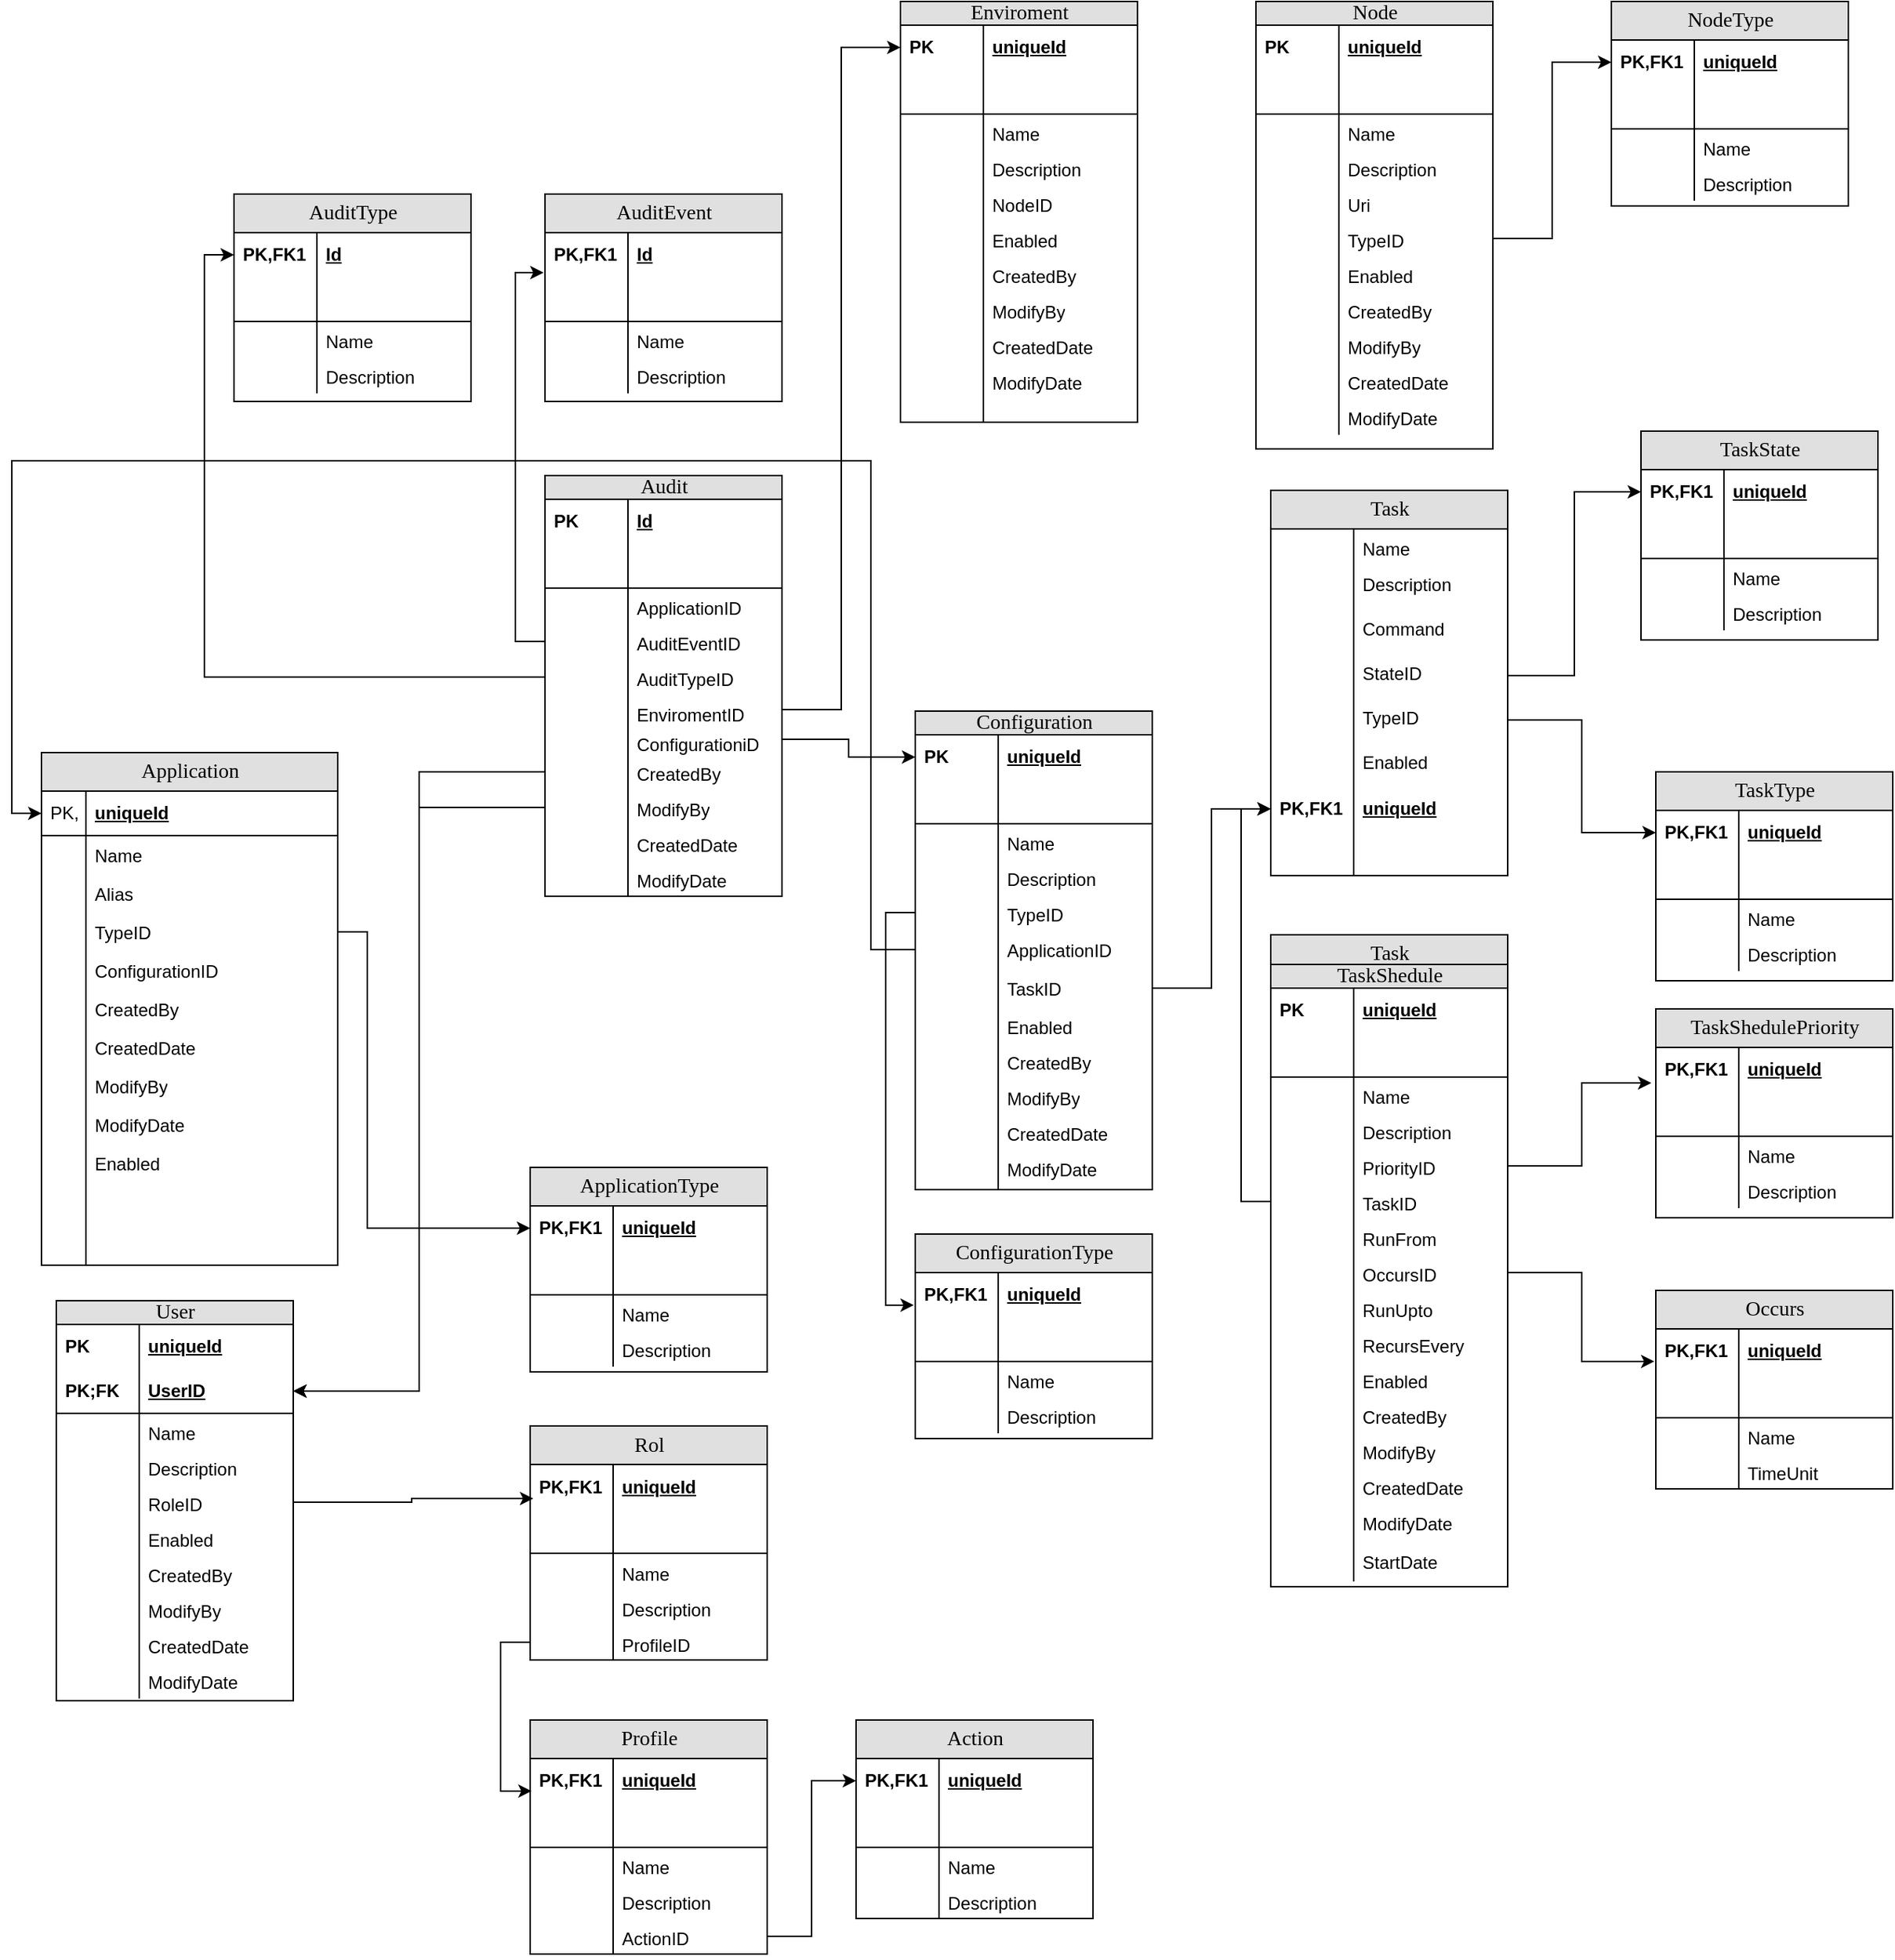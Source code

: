 <mxfile type="github" version="12.4.3" pages="1">
  <diagram id="e56a1550-8fbb-45ad-956c-1786394a9013" name="Page-1">
    <mxGraphModel grid="1" shadow="0" math="0" background="#ffffff" pageHeight="850" pageWidth="1100" pageScale="1" page="1" fold="1" arrows="1" connect="1" tooltips="1" guides="1" gridSize="10" dy="425" dx="326">
      <root>
        <mxCell id="0"/>
        <mxCell id="1" parent="0"/>
        <mxCell id="2e49270ec7c68f3f-1" value="Audit" parent="1" vertex="1" style="swimlane;html=1;fontStyle=0;childLayout=stackLayout;horizontal=1;startSize=16;fillColor=#e0e0e0;horizontalStack=0;resizeParent=1;resizeLast=0;collapsible=1;marginBottom=0;swimlaneFillColor=#ffffff;align=center;rounded=0;shadow=0;comic=0;labelBackgroundColor=none;strokeColor=#000000;strokeWidth=1;fontFamily=Verdana;fontSize=14;fontColor=#000000;">
          <mxGeometry as="geometry" height="284" width="160" y="460" x="460"/>
        </mxCell>
        <mxCell id="2e49270ec7c68f3f-2" value="Id" parent="2e49270ec7c68f3f-1" vertex="1" style="shape=partialRectangle;top=0;left=0;right=0;bottom=0;html=1;align=left;verticalAlign=middle;fillColor=none;spacingLeft=60;spacingRight=4;whiteSpace=wrap;overflow=hidden;rotatable=0;points=[[0,0.5],[1,0.5]];portConstraint=eastwest;dropTarget=0;fontStyle=5;">
          <mxGeometry as="geometry" height="30" width="160" y="16"/>
        </mxCell>
        <mxCell id="2e49270ec7c68f3f-3" value="PK" parent="2e49270ec7c68f3f-2" vertex="1" style="shape=partialRectangle;fontStyle=1;top=0;left=0;bottom=0;html=1;fillColor=none;align=left;verticalAlign=middle;spacingLeft=4;spacingRight=4;whiteSpace=wrap;overflow=hidden;rotatable=0;points=[];portConstraint=eastwest;part=1;" connectable="0">
          <mxGeometry as="geometry" height="30" width="56"/>
        </mxCell>
        <mxCell id="2e49270ec7c68f3f-4" value="" parent="2e49270ec7c68f3f-1" vertex="1" style="shape=partialRectangle;top=0;left=0;right=0;bottom=1;html=1;align=left;verticalAlign=middle;fillColor=none;spacingLeft=60;spacingRight=4;whiteSpace=wrap;overflow=hidden;rotatable=0;points=[[0,0.5],[1,0.5]];portConstraint=eastwest;dropTarget=0;fontStyle=5;">
          <mxGeometry as="geometry" height="30" width="160" y="46"/>
        </mxCell>
        <mxCell id="2e49270ec7c68f3f-5" value="" parent="2e49270ec7c68f3f-4" vertex="1" style="shape=partialRectangle;fontStyle=1;top=0;left=0;bottom=0;html=1;fillColor=none;align=left;verticalAlign=middle;spacingLeft=4;spacingRight=4;whiteSpace=wrap;overflow=hidden;rotatable=0;points=[];portConstraint=eastwest;part=1;" connectable="0">
          <mxGeometry as="geometry" height="30" width="56"/>
        </mxCell>
        <mxCell id="2e49270ec7c68f3f-6" value="ApplicationID" parent="2e49270ec7c68f3f-1" vertex="1" style="shape=partialRectangle;top=0;left=0;right=0;bottom=0;html=1;align=left;verticalAlign=top;fillColor=none;spacingLeft=60;spacingRight=4;whiteSpace=wrap;overflow=hidden;rotatable=0;points=[[0,0.5],[1,0.5]];portConstraint=eastwest;dropTarget=0;">
          <mxGeometry as="geometry" height="24" width="160" y="76"/>
        </mxCell>
        <mxCell id="2e49270ec7c68f3f-7" value="" parent="2e49270ec7c68f3f-6" vertex="1" style="shape=partialRectangle;top=0;left=0;bottom=0;html=1;fillColor=none;align=left;verticalAlign=top;spacingLeft=4;spacingRight=4;whiteSpace=wrap;overflow=hidden;rotatable=0;points=[];portConstraint=eastwest;part=1;" connectable="0">
          <mxGeometry as="geometry" height="24" width="56"/>
        </mxCell>
        <mxCell id="PmstyWCTgp6tROXILMXU-38" value="AuditEventID" parent="2e49270ec7c68f3f-1" vertex="1" style="shape=partialRectangle;top=0;left=0;right=0;bottom=0;html=1;align=left;verticalAlign=top;fillColor=none;spacingLeft=60;spacingRight=4;whiteSpace=wrap;overflow=hidden;rotatable=0;points=[[0,0.5],[1,0.5]];portConstraint=eastwest;dropTarget=0;">
          <mxGeometry as="geometry" height="24" width="160" y="100"/>
        </mxCell>
        <mxCell id="PmstyWCTgp6tROXILMXU-39" value="" parent="PmstyWCTgp6tROXILMXU-38" vertex="1" style="shape=partialRectangle;top=0;left=0;bottom=0;html=1;fillColor=none;align=left;verticalAlign=top;spacingLeft=4;spacingRight=4;whiteSpace=wrap;overflow=hidden;rotatable=0;points=[];portConstraint=eastwest;part=1;" connectable="0">
          <mxGeometry as="geometry" height="24" width="56"/>
        </mxCell>
        <mxCell id="SwsiR07pHhI11kPIutOl-208" value="AuditTypeID" parent="2e49270ec7c68f3f-1" vertex="1" style="shape=partialRectangle;top=0;left=0;right=0;bottom=0;html=1;align=left;verticalAlign=top;fillColor=none;spacingLeft=60;spacingRight=4;whiteSpace=wrap;overflow=hidden;rotatable=0;points=[[0,0.5],[1,0.5]];portConstraint=eastwest;dropTarget=0;">
          <mxGeometry as="geometry" height="24" width="160" y="124"/>
        </mxCell>
        <mxCell id="SwsiR07pHhI11kPIutOl-209" value="" parent="SwsiR07pHhI11kPIutOl-208" vertex="1" style="shape=partialRectangle;top=0;left=0;bottom=0;html=1;fillColor=none;align=left;verticalAlign=top;spacingLeft=4;spacingRight=4;whiteSpace=wrap;overflow=hidden;rotatable=0;points=[];portConstraint=eastwest;part=1;" connectable="0">
          <mxGeometry as="geometry" height="24" width="56"/>
        </mxCell>
        <mxCell id="SwsiR07pHhI11kPIutOl-156" value="EnviromentID" parent="2e49270ec7c68f3f-1" vertex="1" style="shape=partialRectangle;top=0;left=0;right=0;bottom=0;html=1;align=left;verticalAlign=top;fillColor=none;spacingLeft=60;spacingRight=4;whiteSpace=wrap;overflow=hidden;rotatable=0;points=[[0,0.5],[1,0.5]];portConstraint=eastwest;dropTarget=0;">
          <mxGeometry as="geometry" height="20" width="160" y="148"/>
        </mxCell>
        <mxCell id="SwsiR07pHhI11kPIutOl-157" value="" parent="SwsiR07pHhI11kPIutOl-156" vertex="1" style="shape=partialRectangle;top=0;left=0;bottom=0;html=1;fillColor=none;align=left;verticalAlign=top;spacingLeft=4;spacingRight=4;whiteSpace=wrap;overflow=hidden;rotatable=0;points=[];portConstraint=eastwest;part=1;" connectable="0">
          <mxGeometry as="geometry" height="20" width="56"/>
        </mxCell>
        <mxCell id="SwsiR07pHhI11kPIutOl-152" value="ConfigurationiD" parent="2e49270ec7c68f3f-1" vertex="1" style="shape=partialRectangle;top=0;left=0;right=0;bottom=0;html=1;align=left;verticalAlign=top;fillColor=none;spacingLeft=60;spacingRight=4;whiteSpace=wrap;overflow=hidden;rotatable=0;points=[[0,0.5],[1,0.5]];portConstraint=eastwest;dropTarget=0;">
          <mxGeometry as="geometry" height="20" width="160" y="168"/>
        </mxCell>
        <mxCell id="SwsiR07pHhI11kPIutOl-153" value="" parent="SwsiR07pHhI11kPIutOl-152" vertex="1" style="shape=partialRectangle;top=0;left=0;bottom=0;html=1;fillColor=none;align=left;verticalAlign=top;spacingLeft=4;spacingRight=4;whiteSpace=wrap;overflow=hidden;rotatable=0;points=[];portConstraint=eastwest;part=1;" connectable="0">
          <mxGeometry as="geometry" height="20" width="56"/>
        </mxCell>
        <mxCell id="PmstyWCTgp6tROXILMXU-24" value="CreatedBy" parent="2e49270ec7c68f3f-1" vertex="1" style="shape=partialRectangle;top=0;left=0;right=0;bottom=0;html=1;align=left;verticalAlign=top;fillColor=none;spacingLeft=60;spacingRight=4;whiteSpace=wrap;overflow=hidden;rotatable=0;points=[[0,0.5],[1,0.5]];portConstraint=eastwest;dropTarget=0;">
          <mxGeometry as="geometry" height="24" width="160" y="188"/>
        </mxCell>
        <mxCell id="PmstyWCTgp6tROXILMXU-25" value="" parent="PmstyWCTgp6tROXILMXU-24" vertex="1" style="shape=partialRectangle;top=0;left=0;bottom=0;html=1;fillColor=none;align=left;verticalAlign=top;spacingLeft=4;spacingRight=4;whiteSpace=wrap;overflow=hidden;rotatable=0;points=[];portConstraint=eastwest;part=1;" connectable="0">
          <mxGeometry as="geometry" height="24" width="56"/>
        </mxCell>
        <mxCell id="PmstyWCTgp6tROXILMXU-34" value="ModifyBy" parent="2e49270ec7c68f3f-1" vertex="1" style="shape=partialRectangle;top=0;left=0;right=0;bottom=0;html=1;align=left;verticalAlign=top;fillColor=none;spacingLeft=60;spacingRight=4;whiteSpace=wrap;overflow=hidden;rotatable=0;points=[[0,0.5],[1,0.5]];portConstraint=eastwest;dropTarget=0;">
          <mxGeometry as="geometry" height="24" width="160" y="212"/>
        </mxCell>
        <mxCell id="PmstyWCTgp6tROXILMXU-35" value="" parent="PmstyWCTgp6tROXILMXU-34" vertex="1" style="shape=partialRectangle;top=0;left=0;bottom=0;html=1;fillColor=none;align=left;verticalAlign=top;spacingLeft=4;spacingRight=4;whiteSpace=wrap;overflow=hidden;rotatable=0;points=[];portConstraint=eastwest;part=1;" connectable="0">
          <mxGeometry as="geometry" height="24" width="56"/>
        </mxCell>
        <mxCell id="PmstyWCTgp6tROXILMXU-32" value="CreatedDate" parent="2e49270ec7c68f3f-1" vertex="1" style="shape=partialRectangle;top=0;left=0;right=0;bottom=0;html=1;align=left;verticalAlign=top;fillColor=none;spacingLeft=60;spacingRight=4;whiteSpace=wrap;overflow=hidden;rotatable=0;points=[[0,0.5],[1,0.5]];portConstraint=eastwest;dropTarget=0;">
          <mxGeometry as="geometry" height="24" width="160" y="236"/>
        </mxCell>
        <mxCell id="PmstyWCTgp6tROXILMXU-33" value="" parent="PmstyWCTgp6tROXILMXU-32" vertex="1" style="shape=partialRectangle;top=0;left=0;bottom=0;html=1;fillColor=none;align=left;verticalAlign=top;spacingLeft=4;spacingRight=4;whiteSpace=wrap;overflow=hidden;rotatable=0;points=[];portConstraint=eastwest;part=1;" connectable="0">
          <mxGeometry as="geometry" height="24" width="56"/>
        </mxCell>
        <mxCell id="PmstyWCTgp6tROXILMXU-36" value="ModifyDate" parent="2e49270ec7c68f3f-1" vertex="1" style="shape=partialRectangle;top=0;left=0;right=0;bottom=0;html=1;align=left;verticalAlign=top;fillColor=none;spacingLeft=60;spacingRight=4;whiteSpace=wrap;overflow=hidden;rotatable=0;points=[[0,0.5],[1,0.5]];portConstraint=eastwest;dropTarget=0;">
          <mxGeometry as="geometry" height="24" width="160" y="260"/>
        </mxCell>
        <mxCell id="PmstyWCTgp6tROXILMXU-37" value="" parent="PmstyWCTgp6tROXILMXU-36" vertex="1" style="shape=partialRectangle;top=0;left=0;bottom=0;html=1;fillColor=none;align=left;verticalAlign=top;spacingLeft=4;spacingRight=4;whiteSpace=wrap;overflow=hidden;rotatable=0;points=[];portConstraint=eastwest;part=1;" connectable="0">
          <mxGeometry as="geometry" height="24" width="56"/>
        </mxCell>
        <mxCell id="2e49270ec7c68f3f-48" value="ApplicationType" parent="1" vertex="1" style="swimlane;html=1;fontStyle=0;childLayout=stackLayout;horizontal=1;startSize=26;fillColor=#e0e0e0;horizontalStack=0;resizeParent=1;resizeLast=0;collapsible=1;marginBottom=0;swimlaneFillColor=#ffffff;align=center;rounded=0;shadow=0;comic=0;labelBackgroundColor=none;strokeColor=#000000;strokeWidth=1;fontFamily=Verdana;fontSize=14;fontColor=#000000;">
          <mxGeometry as="geometry" height="138" width="160" y="927" x="450">
            <mxRectangle as="alternateBounds" height="26" width="140" y="580" x="290"/>
          </mxGeometry>
        </mxCell>
        <mxCell id="2e49270ec7c68f3f-49" value="uniqueId" parent="2e49270ec7c68f3f-48" vertex="1" style="shape=partialRectangle;top=0;left=0;right=0;bottom=0;html=1;align=left;verticalAlign=middle;fillColor=none;spacingLeft=60;spacingRight=4;whiteSpace=wrap;overflow=hidden;rotatable=0;points=[[0,0.5],[1,0.5]];portConstraint=eastwest;dropTarget=0;fontStyle=5;">
          <mxGeometry as="geometry" height="30" width="160" y="26"/>
        </mxCell>
        <mxCell id="2e49270ec7c68f3f-50" value="PK,FK1" parent="2e49270ec7c68f3f-49" vertex="1" style="shape=partialRectangle;fontStyle=1;top=0;left=0;bottom=0;html=1;fillColor=none;align=left;verticalAlign=middle;spacingLeft=4;spacingRight=4;whiteSpace=wrap;overflow=hidden;rotatable=0;points=[];portConstraint=eastwest;part=1;" connectable="0">
          <mxGeometry as="geometry" height="30" width="56"/>
        </mxCell>
        <mxCell id="2e49270ec7c68f3f-51" value="" parent="2e49270ec7c68f3f-48" vertex="1" style="shape=partialRectangle;top=0;left=0;right=0;bottom=1;html=1;align=left;verticalAlign=middle;fillColor=none;spacingLeft=60;spacingRight=4;whiteSpace=wrap;overflow=hidden;rotatable=0;points=[[0,0.5],[1,0.5]];portConstraint=eastwest;dropTarget=0;fontStyle=5;">
          <mxGeometry as="geometry" height="30" width="160" y="56"/>
        </mxCell>
        <mxCell id="2e49270ec7c68f3f-52" value="" parent="2e49270ec7c68f3f-51" vertex="1" style="shape=partialRectangle;fontStyle=1;top=0;left=0;bottom=0;html=1;fillColor=none;align=left;verticalAlign=middle;spacingLeft=4;spacingRight=4;whiteSpace=wrap;overflow=hidden;rotatable=0;points=[];portConstraint=eastwest;part=1;" connectable="0">
          <mxGeometry as="geometry" height="30" width="56"/>
        </mxCell>
        <mxCell id="2e49270ec7c68f3f-53" value="Name" parent="2e49270ec7c68f3f-48" vertex="1" style="shape=partialRectangle;top=0;left=0;right=0;bottom=0;html=1;align=left;verticalAlign=top;fillColor=none;spacingLeft=60;spacingRight=4;whiteSpace=wrap;overflow=hidden;rotatable=0;points=[[0,0.5],[1,0.5]];portConstraint=eastwest;dropTarget=0;">
          <mxGeometry as="geometry" height="24" width="160" y="86"/>
        </mxCell>
        <mxCell id="2e49270ec7c68f3f-54" value="" parent="2e49270ec7c68f3f-53" vertex="1" style="shape=partialRectangle;top=0;left=0;bottom=0;html=1;fillColor=none;align=left;verticalAlign=top;spacingLeft=4;spacingRight=4;whiteSpace=wrap;overflow=hidden;rotatable=0;points=[];portConstraint=eastwest;part=1;" connectable="0">
          <mxGeometry as="geometry" height="24" width="56"/>
        </mxCell>
        <mxCell id="PmstyWCTgp6tROXILMXU-49" value="Description" parent="2e49270ec7c68f3f-48" vertex="1" style="shape=partialRectangle;top=0;left=0;right=0;bottom=0;html=1;align=left;verticalAlign=top;fillColor=none;spacingLeft=60;spacingRight=4;whiteSpace=wrap;overflow=hidden;rotatable=0;points=[[0,0.5],[1,0.5]];portConstraint=eastwest;dropTarget=0;">
          <mxGeometry as="geometry" height="24" width="160" y="110"/>
        </mxCell>
        <mxCell id="PmstyWCTgp6tROXILMXU-50" value="" parent="PmstyWCTgp6tROXILMXU-49" vertex="1" style="shape=partialRectangle;top=0;left=0;bottom=0;html=1;fillColor=none;align=left;verticalAlign=top;spacingLeft=4;spacingRight=4;whiteSpace=wrap;overflow=hidden;rotatable=0;points=[];portConstraint=eastwest;part=1;" connectable="0">
          <mxGeometry as="geometry" height="24" width="56"/>
        </mxCell>
        <mxCell id="2e49270ec7c68f3f-80" value="Application" parent="1" vertex="1" style="swimlane;html=1;fontStyle=0;childLayout=stackLayout;horizontal=1;startSize=26;fillColor=#e0e0e0;horizontalStack=0;resizeParent=1;resizeLast=0;collapsible=1;marginBottom=0;swimlaneFillColor=#ffffff;align=center;rounded=0;shadow=0;comic=0;labelBackgroundColor=none;strokeColor=#000000;strokeWidth=1;fontFamily=Verdana;fontSize=14;fontColor=#000000;">
          <mxGeometry as="geometry" height="346" width="200" y="647" x="120">
            <mxRectangle as="alternateBounds" height="26" width="110" y="277" x="130"/>
          </mxGeometry>
        </mxCell>
        <mxCell id="2e49270ec7c68f3f-81" value="uniqueId" parent="2e49270ec7c68f3f-80" vertex="1" style="shape=partialRectangle;top=0;left=0;right=0;bottom=1;html=1;align=left;verticalAlign=middle;fillColor=none;spacingLeft=34;spacingRight=4;whiteSpace=wrap;overflow=hidden;rotatable=0;points=[[0,0.5],[1,0.5]];portConstraint=eastwest;dropTarget=0;fontStyle=5;">
          <mxGeometry as="geometry" height="30" width="200" y="26"/>
        </mxCell>
        <mxCell id="2e49270ec7c68f3f-82" value="PK,FK" parent="2e49270ec7c68f3f-81" vertex="1" style="shape=partialRectangle;top=0;left=0;bottom=0;html=1;fillColor=none;align=left;verticalAlign=middle;spacingLeft=4;spacingRight=4;whiteSpace=wrap;overflow=hidden;rotatable=0;points=[];portConstraint=eastwest;part=1;" connectable="0">
          <mxGeometry as="geometry" height="30" width="30"/>
        </mxCell>
        <mxCell id="2e49270ec7c68f3f-83" value="Name" parent="2e49270ec7c68f3f-80" vertex="1" style="shape=partialRectangle;top=0;left=0;right=0;bottom=0;html=1;align=left;verticalAlign=top;fillColor=none;spacingLeft=34;spacingRight=4;whiteSpace=wrap;overflow=hidden;rotatable=0;points=[[0,0.5],[1,0.5]];portConstraint=eastwest;dropTarget=0;">
          <mxGeometry as="geometry" height="26" width="200" y="56"/>
        </mxCell>
        <mxCell id="2e49270ec7c68f3f-84" value="" parent="2e49270ec7c68f3f-83" vertex="1" style="shape=partialRectangle;top=0;left=0;bottom=0;html=1;fillColor=none;align=left;verticalAlign=top;spacingLeft=4;spacingRight=4;whiteSpace=wrap;overflow=hidden;rotatable=0;points=[];portConstraint=eastwest;part=1;" connectable="0">
          <mxGeometry as="geometry" height="26" width="30"/>
        </mxCell>
        <mxCell id="2e49270ec7c68f3f-85" value="Alias" parent="2e49270ec7c68f3f-80" vertex="1" style="shape=partialRectangle;top=0;left=0;right=0;bottom=0;html=1;align=left;verticalAlign=top;fillColor=none;spacingLeft=34;spacingRight=4;whiteSpace=wrap;overflow=hidden;rotatable=0;points=[[0,0.5],[1,0.5]];portConstraint=eastwest;dropTarget=0;">
          <mxGeometry as="geometry" height="26" width="200" y="82"/>
        </mxCell>
        <mxCell id="2e49270ec7c68f3f-86" value="" parent="2e49270ec7c68f3f-85" vertex="1" style="shape=partialRectangle;top=0;left=0;bottom=0;html=1;fillColor=none;align=left;verticalAlign=top;spacingLeft=4;spacingRight=4;whiteSpace=wrap;overflow=hidden;rotatable=0;points=[];portConstraint=eastwest;part=1;" connectable="0">
          <mxGeometry as="geometry" height="26" width="30"/>
        </mxCell>
        <mxCell id="2e49270ec7c68f3f-87" value="TypeID" parent="2e49270ec7c68f3f-80" vertex="1" style="shape=partialRectangle;top=0;left=0;right=0;bottom=0;html=1;align=left;verticalAlign=top;fillColor=none;spacingLeft=34;spacingRight=4;whiteSpace=wrap;overflow=hidden;rotatable=0;points=[[0,0.5],[1,0.5]];portConstraint=eastwest;dropTarget=0;">
          <mxGeometry as="geometry" height="26" width="200" y="108"/>
        </mxCell>
        <mxCell id="2e49270ec7c68f3f-88" value="" parent="2e49270ec7c68f3f-87" vertex="1" style="shape=partialRectangle;top=0;left=0;bottom=0;html=1;fillColor=none;align=left;verticalAlign=top;spacingLeft=4;spacingRight=4;whiteSpace=wrap;overflow=hidden;rotatable=0;points=[];portConstraint=eastwest;part=1;" connectable="0">
          <mxGeometry as="geometry" height="26" width="30"/>
        </mxCell>
        <mxCell id="PmstyWCTgp6tROXILMXU-129" value="ConfigurationID" parent="2e49270ec7c68f3f-80" vertex="1" style="shape=partialRectangle;top=0;left=0;right=0;bottom=0;html=1;align=left;verticalAlign=top;fillColor=none;spacingLeft=34;spacingRight=4;whiteSpace=wrap;overflow=hidden;rotatable=0;points=[[0,0.5],[1,0.5]];portConstraint=eastwest;dropTarget=0;">
          <mxGeometry as="geometry" height="26" width="200" y="134"/>
        </mxCell>
        <mxCell id="PmstyWCTgp6tROXILMXU-130" value="" parent="PmstyWCTgp6tROXILMXU-129" vertex="1" style="shape=partialRectangle;top=0;left=0;bottom=0;html=1;fillColor=none;align=left;verticalAlign=top;spacingLeft=4;spacingRight=4;whiteSpace=wrap;overflow=hidden;rotatable=0;points=[];portConstraint=eastwest;part=1;" connectable="0">
          <mxGeometry as="geometry" height="26" width="30"/>
        </mxCell>
        <mxCell id="PmstyWCTgp6tROXILMXU-6" value="CreatedBy" parent="2e49270ec7c68f3f-80" vertex="1" style="shape=partialRectangle;top=0;left=0;right=0;bottom=0;html=1;align=left;verticalAlign=top;fillColor=none;spacingLeft=34;spacingRight=4;whiteSpace=wrap;overflow=hidden;rotatable=0;points=[[0,0.5],[1,0.5]];portConstraint=eastwest;dropTarget=0;">
          <mxGeometry as="geometry" height="26" width="200" y="160"/>
        </mxCell>
        <mxCell id="PmstyWCTgp6tROXILMXU-7" value="" parent="PmstyWCTgp6tROXILMXU-6" vertex="1" style="shape=partialRectangle;top=0;left=0;bottom=0;html=1;fillColor=none;align=left;verticalAlign=top;spacingLeft=4;spacingRight=4;whiteSpace=wrap;overflow=hidden;rotatable=0;points=[];portConstraint=eastwest;part=1;" connectable="0">
          <mxGeometry as="geometry" height="26" width="30"/>
        </mxCell>
        <mxCell id="PmstyWCTgp6tROXILMXU-8" value="CreatedDate" parent="2e49270ec7c68f3f-80" vertex="1" style="shape=partialRectangle;top=0;left=0;right=0;bottom=0;html=1;align=left;verticalAlign=top;fillColor=none;spacingLeft=34;spacingRight=4;whiteSpace=wrap;overflow=hidden;rotatable=0;points=[[0,0.5],[1,0.5]];portConstraint=eastwest;dropTarget=0;">
          <mxGeometry as="geometry" height="26" width="200" y="186"/>
        </mxCell>
        <mxCell id="PmstyWCTgp6tROXILMXU-9" value="" parent="PmstyWCTgp6tROXILMXU-8" vertex="1" style="shape=partialRectangle;top=0;left=0;bottom=0;html=1;fillColor=none;align=left;verticalAlign=top;spacingLeft=4;spacingRight=4;whiteSpace=wrap;overflow=hidden;rotatable=0;points=[];portConstraint=eastwest;part=1;" connectable="0">
          <mxGeometry as="geometry" height="26" width="30"/>
        </mxCell>
        <mxCell id="PmstyWCTgp6tROXILMXU-10" value="ModifyBy" parent="2e49270ec7c68f3f-80" vertex="1" style="shape=partialRectangle;top=0;left=0;right=0;bottom=0;html=1;align=left;verticalAlign=top;fillColor=none;spacingLeft=34;spacingRight=4;whiteSpace=wrap;overflow=hidden;rotatable=0;points=[[0,0.5],[1,0.5]];portConstraint=eastwest;dropTarget=0;">
          <mxGeometry as="geometry" height="26" width="200" y="212"/>
        </mxCell>
        <mxCell id="PmstyWCTgp6tROXILMXU-11" value="" parent="PmstyWCTgp6tROXILMXU-10" vertex="1" style="shape=partialRectangle;top=0;left=0;bottom=0;html=1;fillColor=none;align=left;verticalAlign=top;spacingLeft=4;spacingRight=4;whiteSpace=wrap;overflow=hidden;rotatable=0;points=[];portConstraint=eastwest;part=1;" connectable="0">
          <mxGeometry as="geometry" height="26" width="30"/>
        </mxCell>
        <mxCell id="PmstyWCTgp6tROXILMXU-12" value="ModifyDate" parent="2e49270ec7c68f3f-80" vertex="1" style="shape=partialRectangle;top=0;left=0;right=0;bottom=0;html=1;align=left;verticalAlign=top;fillColor=none;spacingLeft=34;spacingRight=4;whiteSpace=wrap;overflow=hidden;rotatable=0;points=[[0,0.5],[1,0.5]];portConstraint=eastwest;dropTarget=0;">
          <mxGeometry as="geometry" height="26" width="200" y="238"/>
        </mxCell>
        <mxCell id="PmstyWCTgp6tROXILMXU-13" value="" parent="PmstyWCTgp6tROXILMXU-12" vertex="1" style="shape=partialRectangle;top=0;left=0;bottom=0;html=1;fillColor=none;align=left;verticalAlign=top;spacingLeft=4;spacingRight=4;whiteSpace=wrap;overflow=hidden;rotatable=0;points=[];portConstraint=eastwest;part=1;" connectable="0">
          <mxGeometry as="geometry" height="26" width="30"/>
        </mxCell>
        <mxCell id="PmstyWCTgp6tROXILMXU-1" value="Enabled" parent="2e49270ec7c68f3f-80" vertex="1" style="shape=partialRectangle;top=0;left=0;right=0;bottom=0;html=1;align=left;verticalAlign=top;fillColor=none;spacingLeft=34;spacingRight=4;whiteSpace=wrap;overflow=hidden;rotatable=0;points=[[0,0.5],[1,0.5]];portConstraint=eastwest;dropTarget=0;">
          <mxGeometry as="geometry" height="26" width="200" y="264"/>
        </mxCell>
        <mxCell id="PmstyWCTgp6tROXILMXU-2" value="" parent="PmstyWCTgp6tROXILMXU-1" vertex="1" style="shape=partialRectangle;top=0;left=0;bottom=0;html=1;fillColor=none;align=left;verticalAlign=top;spacingLeft=4;spacingRight=4;whiteSpace=wrap;overflow=hidden;rotatable=0;points=[];portConstraint=eastwest;part=1;" connectable="0">
          <mxGeometry as="geometry" height="26" width="30"/>
        </mxCell>
        <mxCell id="2e49270ec7c68f3f-89" value="" parent="2e49270ec7c68f3f-80" vertex="1" style="shape=partialRectangle;top=0;left=0;right=0;bottom=0;html=1;align=left;verticalAlign=top;fillColor=none;spacingLeft=34;spacingRight=4;whiteSpace=wrap;overflow=hidden;rotatable=0;points=[[0,0.5],[1,0.5]];portConstraint=eastwest;dropTarget=0;">
          <mxGeometry as="geometry" height="56" width="200" y="290"/>
        </mxCell>
        <mxCell id="2e49270ec7c68f3f-90" value="" parent="2e49270ec7c68f3f-89" vertex="1" style="shape=partialRectangle;top=0;left=0;bottom=0;html=1;fillColor=none;align=left;verticalAlign=top;spacingLeft=4;spacingRight=4;whiteSpace=wrap;overflow=hidden;rotatable=0;points=[];portConstraint=eastwest;part=1;" connectable="0">
          <mxGeometry as="geometry" height="56" width="30"/>
        </mxCell>
        <mxCell id="PmstyWCTgp6tROXILMXU-3" parent="1" style="edgeStyle=orthogonalEdgeStyle;rounded=0;orthogonalLoop=1;jettySize=auto;html=1;entryX=0;entryY=0.5;entryDx=0;entryDy=0;" edge="1" target="2e49270ec7c68f3f-49" source="2e49270ec7c68f3f-87">
          <mxGeometry as="geometry" relative="1">
            <Array as="points">
              <mxPoint y="768" x="340"/>
              <mxPoint y="968" x="340"/>
            </Array>
          </mxGeometry>
        </mxCell>
        <mxCell id="PmstyWCTgp6tROXILMXU-42" value="AuditEvent" parent="1" vertex="1" style="swimlane;html=1;fontStyle=0;childLayout=stackLayout;horizontal=1;startSize=26;fillColor=#e0e0e0;horizontalStack=0;resizeParent=1;resizeLast=0;collapsible=1;marginBottom=0;swimlaneFillColor=#ffffff;align=center;rounded=0;shadow=0;comic=0;labelBackgroundColor=none;strokeColor=#000000;strokeWidth=1;fontFamily=Verdana;fontSize=14;fontColor=#000000;">
          <mxGeometry as="geometry" height="140" width="160" y="270" x="460">
            <mxRectangle as="alternateBounds" height="26" width="140" y="580" x="290"/>
          </mxGeometry>
        </mxCell>
        <mxCell id="PmstyWCTgp6tROXILMXU-43" value="Id" parent="PmstyWCTgp6tROXILMXU-42" vertex="1" style="shape=partialRectangle;top=0;left=0;right=0;bottom=0;html=1;align=left;verticalAlign=middle;fillColor=none;spacingLeft=60;spacingRight=4;whiteSpace=wrap;overflow=hidden;rotatable=0;points=[[0,0.5],[1,0.5]];portConstraint=eastwest;dropTarget=0;fontStyle=5;">
          <mxGeometry as="geometry" height="30" width="160" y="26"/>
        </mxCell>
        <mxCell id="PmstyWCTgp6tROXILMXU-44" value="PK,FK1" parent="PmstyWCTgp6tROXILMXU-43" vertex="1" style="shape=partialRectangle;fontStyle=1;top=0;left=0;bottom=0;html=1;fillColor=none;align=left;verticalAlign=middle;spacingLeft=4;spacingRight=4;whiteSpace=wrap;overflow=hidden;rotatable=0;points=[];portConstraint=eastwest;part=1;" connectable="0">
          <mxGeometry as="geometry" height="30" width="56"/>
        </mxCell>
        <mxCell id="PmstyWCTgp6tROXILMXU-45" value="" parent="PmstyWCTgp6tROXILMXU-42" vertex="1" style="shape=partialRectangle;top=0;left=0;right=0;bottom=1;html=1;align=left;verticalAlign=middle;fillColor=none;spacingLeft=60;spacingRight=4;whiteSpace=wrap;overflow=hidden;rotatable=0;points=[[0,0.5],[1,0.5]];portConstraint=eastwest;dropTarget=0;fontStyle=5;">
          <mxGeometry as="geometry" height="30" width="160" y="56"/>
        </mxCell>
        <mxCell id="PmstyWCTgp6tROXILMXU-46" value="" parent="PmstyWCTgp6tROXILMXU-45" vertex="1" style="shape=partialRectangle;fontStyle=1;top=0;left=0;bottom=0;html=1;fillColor=none;align=left;verticalAlign=middle;spacingLeft=4;spacingRight=4;whiteSpace=wrap;overflow=hidden;rotatable=0;points=[];portConstraint=eastwest;part=1;" connectable="0">
          <mxGeometry as="geometry" height="30" width="56"/>
        </mxCell>
        <mxCell id="PmstyWCTgp6tROXILMXU-47" value="Name" parent="PmstyWCTgp6tROXILMXU-42" vertex="1" style="shape=partialRectangle;top=0;left=0;right=0;bottom=0;html=1;align=left;verticalAlign=top;fillColor=none;spacingLeft=60;spacingRight=4;whiteSpace=wrap;overflow=hidden;rotatable=0;points=[[0,0.5],[1,0.5]];portConstraint=eastwest;dropTarget=0;">
          <mxGeometry as="geometry" height="24" width="160" y="86"/>
        </mxCell>
        <mxCell id="PmstyWCTgp6tROXILMXU-48" value="" parent="PmstyWCTgp6tROXILMXU-47" vertex="1" style="shape=partialRectangle;top=0;left=0;bottom=0;html=1;fillColor=none;align=left;verticalAlign=top;spacingLeft=4;spacingRight=4;whiteSpace=wrap;overflow=hidden;rotatable=0;points=[];portConstraint=eastwest;part=1;" connectable="0">
          <mxGeometry as="geometry" height="24" width="56"/>
        </mxCell>
        <mxCell id="PmstyWCTgp6tROXILMXU-51" value="Description" parent="PmstyWCTgp6tROXILMXU-42" vertex="1" style="shape=partialRectangle;top=0;left=0;right=0;bottom=0;html=1;align=left;verticalAlign=top;fillColor=none;spacingLeft=60;spacingRight=4;whiteSpace=wrap;overflow=hidden;rotatable=0;points=[[0,0.5],[1,0.5]];portConstraint=eastwest;dropTarget=0;">
          <mxGeometry as="geometry" height="24" width="160" y="110"/>
        </mxCell>
        <mxCell id="PmstyWCTgp6tROXILMXU-52" value="" parent="PmstyWCTgp6tROXILMXU-51" vertex="1" style="shape=partialRectangle;top=0;left=0;bottom=0;html=1;fillColor=none;align=left;verticalAlign=top;spacingLeft=4;spacingRight=4;whiteSpace=wrap;overflow=hidden;rotatable=0;points=[];portConstraint=eastwest;part=1;" connectable="0">
          <mxGeometry as="geometry" height="24" width="56"/>
        </mxCell>
        <mxCell id="PmstyWCTgp6tROXILMXU-56" value="Node" parent="1" vertex="1" style="swimlane;html=1;fontStyle=0;childLayout=stackLayout;horizontal=1;startSize=16;fillColor=#e0e0e0;horizontalStack=0;resizeParent=1;resizeLast=0;collapsible=1;marginBottom=0;swimlaneFillColor=#ffffff;align=center;rounded=0;shadow=0;comic=0;labelBackgroundColor=none;strokeColor=#000000;strokeWidth=1;fontFamily=Verdana;fontSize=14;fontColor=#000000;">
          <mxGeometry as="geometry" height="302" width="160" y="140" x="940"/>
        </mxCell>
        <mxCell id="PmstyWCTgp6tROXILMXU-57" value="uniqueId" parent="PmstyWCTgp6tROXILMXU-56" vertex="1" style="shape=partialRectangle;top=0;left=0;right=0;bottom=0;html=1;align=left;verticalAlign=middle;fillColor=none;spacingLeft=60;spacingRight=4;whiteSpace=wrap;overflow=hidden;rotatable=0;points=[[0,0.5],[1,0.5]];portConstraint=eastwest;dropTarget=0;fontStyle=5;">
          <mxGeometry as="geometry" height="30" width="160" y="16"/>
        </mxCell>
        <mxCell id="PmstyWCTgp6tROXILMXU-58" value="PK" parent="PmstyWCTgp6tROXILMXU-57" vertex="1" style="shape=partialRectangle;fontStyle=1;top=0;left=0;bottom=0;html=1;fillColor=none;align=left;verticalAlign=middle;spacingLeft=4;spacingRight=4;whiteSpace=wrap;overflow=hidden;rotatable=0;points=[];portConstraint=eastwest;part=1;" connectable="0">
          <mxGeometry as="geometry" height="30" width="56"/>
        </mxCell>
        <mxCell id="PmstyWCTgp6tROXILMXU-59" value="" parent="PmstyWCTgp6tROXILMXU-56" vertex="1" style="shape=partialRectangle;top=0;left=0;right=0;bottom=1;html=1;align=left;verticalAlign=middle;fillColor=none;spacingLeft=60;spacingRight=4;whiteSpace=wrap;overflow=hidden;rotatable=0;points=[[0,0.5],[1,0.5]];portConstraint=eastwest;dropTarget=0;fontStyle=5;">
          <mxGeometry as="geometry" height="30" width="160" y="46"/>
        </mxCell>
        <mxCell id="PmstyWCTgp6tROXILMXU-60" value="" parent="PmstyWCTgp6tROXILMXU-59" vertex="1" style="shape=partialRectangle;fontStyle=1;top=0;left=0;bottom=0;html=1;fillColor=none;align=left;verticalAlign=middle;spacingLeft=4;spacingRight=4;whiteSpace=wrap;overflow=hidden;rotatable=0;points=[];portConstraint=eastwest;part=1;" connectable="0">
          <mxGeometry as="geometry" height="30" width="56"/>
        </mxCell>
        <mxCell id="PmstyWCTgp6tROXILMXU-61" value="Name&lt;br&gt;" parent="PmstyWCTgp6tROXILMXU-56" vertex="1" style="shape=partialRectangle;top=0;left=0;right=0;bottom=0;html=1;align=left;verticalAlign=top;fillColor=none;spacingLeft=60;spacingRight=4;whiteSpace=wrap;overflow=hidden;rotatable=0;points=[[0,0.5],[1,0.5]];portConstraint=eastwest;dropTarget=0;">
          <mxGeometry as="geometry" height="24" width="160" y="76"/>
        </mxCell>
        <mxCell id="PmstyWCTgp6tROXILMXU-62" value="" parent="PmstyWCTgp6tROXILMXU-61" vertex="1" style="shape=partialRectangle;top=0;left=0;bottom=0;html=1;fillColor=none;align=left;verticalAlign=top;spacingLeft=4;spacingRight=4;whiteSpace=wrap;overflow=hidden;rotatable=0;points=[];portConstraint=eastwest;part=1;" connectable="0">
          <mxGeometry as="geometry" height="24" width="56"/>
        </mxCell>
        <mxCell id="PmstyWCTgp6tROXILMXU-63" value="Description" parent="PmstyWCTgp6tROXILMXU-56" vertex="1" style="shape=partialRectangle;top=0;left=0;right=0;bottom=0;html=1;align=left;verticalAlign=top;fillColor=none;spacingLeft=60;spacingRight=4;whiteSpace=wrap;overflow=hidden;rotatable=0;points=[[0,0.5],[1,0.5]];portConstraint=eastwest;dropTarget=0;">
          <mxGeometry as="geometry" height="24" width="160" y="100"/>
        </mxCell>
        <mxCell id="PmstyWCTgp6tROXILMXU-64" value="" parent="PmstyWCTgp6tROXILMXU-63" vertex="1" style="shape=partialRectangle;top=0;left=0;bottom=0;html=1;fillColor=none;align=left;verticalAlign=top;spacingLeft=4;spacingRight=4;whiteSpace=wrap;overflow=hidden;rotatable=0;points=[];portConstraint=eastwest;part=1;" connectable="0">
          <mxGeometry as="geometry" height="24" width="56"/>
        </mxCell>
        <mxCell id="PmstyWCTgp6tROXILMXU-74" value="Uri" parent="PmstyWCTgp6tROXILMXU-56" vertex="1" style="shape=partialRectangle;top=0;left=0;right=0;bottom=0;html=1;align=left;verticalAlign=top;fillColor=none;spacingLeft=60;spacingRight=4;whiteSpace=wrap;overflow=hidden;rotatable=0;points=[[0,0.5],[1,0.5]];portConstraint=eastwest;dropTarget=0;">
          <mxGeometry as="geometry" height="24" width="160" y="124"/>
        </mxCell>
        <mxCell id="PmstyWCTgp6tROXILMXU-75" value="" parent="PmstyWCTgp6tROXILMXU-74" vertex="1" style="shape=partialRectangle;top=0;left=0;bottom=0;html=1;fillColor=none;align=left;verticalAlign=top;spacingLeft=4;spacingRight=4;whiteSpace=wrap;overflow=hidden;rotatable=0;points=[];portConstraint=eastwest;part=1;" connectable="0">
          <mxGeometry as="geometry" height="24" width="56"/>
        </mxCell>
        <mxCell id="PmstyWCTgp6tROXILMXU-76" value="TypeID" parent="PmstyWCTgp6tROXILMXU-56" vertex="1" style="shape=partialRectangle;top=0;left=0;right=0;bottom=0;html=1;align=left;verticalAlign=top;fillColor=none;spacingLeft=60;spacingRight=4;whiteSpace=wrap;overflow=hidden;rotatable=0;points=[[0,0.5],[1,0.5]];portConstraint=eastwest;dropTarget=0;">
          <mxGeometry as="geometry" height="24" width="160" y="148"/>
        </mxCell>
        <mxCell id="PmstyWCTgp6tROXILMXU-77" value="" parent="PmstyWCTgp6tROXILMXU-76" vertex="1" style="shape=partialRectangle;top=0;left=0;bottom=0;html=1;fillColor=none;align=left;verticalAlign=top;spacingLeft=4;spacingRight=4;whiteSpace=wrap;overflow=hidden;rotatable=0;points=[];portConstraint=eastwest;part=1;" connectable="0">
          <mxGeometry as="geometry" height="24" width="56"/>
        </mxCell>
        <mxCell id="PmstyWCTgp6tROXILMXU-78" value="Enabled" parent="PmstyWCTgp6tROXILMXU-56" vertex="1" style="shape=partialRectangle;top=0;left=0;right=0;bottom=0;html=1;align=left;verticalAlign=top;fillColor=none;spacingLeft=60;spacingRight=4;whiteSpace=wrap;overflow=hidden;rotatable=0;points=[[0,0.5],[1,0.5]];portConstraint=eastwest;dropTarget=0;">
          <mxGeometry as="geometry" height="24" width="160" y="172"/>
        </mxCell>
        <mxCell id="PmstyWCTgp6tROXILMXU-79" value="" parent="PmstyWCTgp6tROXILMXU-78" vertex="1" style="shape=partialRectangle;top=0;left=0;bottom=0;html=1;fillColor=none;align=left;verticalAlign=top;spacingLeft=4;spacingRight=4;whiteSpace=wrap;overflow=hidden;rotatable=0;points=[];portConstraint=eastwest;part=1;" connectable="0">
          <mxGeometry as="geometry" height="24" width="56"/>
        </mxCell>
        <mxCell id="PmstyWCTgp6tROXILMXU-65" value="CreatedBy" parent="PmstyWCTgp6tROXILMXU-56" vertex="1" style="shape=partialRectangle;top=0;left=0;right=0;bottom=0;html=1;align=left;verticalAlign=top;fillColor=none;spacingLeft=60;spacingRight=4;whiteSpace=wrap;overflow=hidden;rotatable=0;points=[[0,0.5],[1,0.5]];portConstraint=eastwest;dropTarget=0;">
          <mxGeometry as="geometry" height="24" width="160" y="196"/>
        </mxCell>
        <mxCell id="PmstyWCTgp6tROXILMXU-66" value="" parent="PmstyWCTgp6tROXILMXU-65" vertex="1" style="shape=partialRectangle;top=0;left=0;bottom=0;html=1;fillColor=none;align=left;verticalAlign=top;spacingLeft=4;spacingRight=4;whiteSpace=wrap;overflow=hidden;rotatable=0;points=[];portConstraint=eastwest;part=1;" connectable="0">
          <mxGeometry as="geometry" height="24" width="56"/>
        </mxCell>
        <mxCell id="PmstyWCTgp6tROXILMXU-67" value="ModifyBy" parent="PmstyWCTgp6tROXILMXU-56" vertex="1" style="shape=partialRectangle;top=0;left=0;right=0;bottom=0;html=1;align=left;verticalAlign=top;fillColor=none;spacingLeft=60;spacingRight=4;whiteSpace=wrap;overflow=hidden;rotatable=0;points=[[0,0.5],[1,0.5]];portConstraint=eastwest;dropTarget=0;">
          <mxGeometry as="geometry" height="24" width="160" y="220"/>
        </mxCell>
        <mxCell id="PmstyWCTgp6tROXILMXU-68" value="" parent="PmstyWCTgp6tROXILMXU-67" vertex="1" style="shape=partialRectangle;top=0;left=0;bottom=0;html=1;fillColor=none;align=left;verticalAlign=top;spacingLeft=4;spacingRight=4;whiteSpace=wrap;overflow=hidden;rotatable=0;points=[];portConstraint=eastwest;part=1;" connectable="0">
          <mxGeometry as="geometry" height="24" width="56"/>
        </mxCell>
        <mxCell id="PmstyWCTgp6tROXILMXU-69" value="CreatedDate" parent="PmstyWCTgp6tROXILMXU-56" vertex="1" style="shape=partialRectangle;top=0;left=0;right=0;bottom=0;html=1;align=left;verticalAlign=top;fillColor=none;spacingLeft=60;spacingRight=4;whiteSpace=wrap;overflow=hidden;rotatable=0;points=[[0,0.5],[1,0.5]];portConstraint=eastwest;dropTarget=0;">
          <mxGeometry as="geometry" height="24" width="160" y="244"/>
        </mxCell>
        <mxCell id="PmstyWCTgp6tROXILMXU-70" value="" parent="PmstyWCTgp6tROXILMXU-69" vertex="1" style="shape=partialRectangle;top=0;left=0;bottom=0;html=1;fillColor=none;align=left;verticalAlign=top;spacingLeft=4;spacingRight=4;whiteSpace=wrap;overflow=hidden;rotatable=0;points=[];portConstraint=eastwest;part=1;" connectable="0">
          <mxGeometry as="geometry" height="24" width="56"/>
        </mxCell>
        <mxCell id="PmstyWCTgp6tROXILMXU-71" value="ModifyDate" parent="PmstyWCTgp6tROXILMXU-56" vertex="1" style="shape=partialRectangle;top=0;left=0;right=0;bottom=0;html=1;align=left;verticalAlign=top;fillColor=none;spacingLeft=60;spacingRight=4;whiteSpace=wrap;overflow=hidden;rotatable=0;points=[[0,0.5],[1,0.5]];portConstraint=eastwest;dropTarget=0;">
          <mxGeometry as="geometry" height="24" width="160" y="268"/>
        </mxCell>
        <mxCell id="PmstyWCTgp6tROXILMXU-72" value="" parent="PmstyWCTgp6tROXILMXU-71" vertex="1" style="shape=partialRectangle;top=0;left=0;bottom=0;html=1;fillColor=none;align=left;verticalAlign=top;spacingLeft=4;spacingRight=4;whiteSpace=wrap;overflow=hidden;rotatable=0;points=[];portConstraint=eastwest;part=1;" connectable="0">
          <mxGeometry as="geometry" height="24" width="56"/>
        </mxCell>
        <mxCell id="PmstyWCTgp6tROXILMXU-80" value="NodeType" parent="1" vertex="1" style="swimlane;html=1;fontStyle=0;childLayout=stackLayout;horizontal=1;startSize=26;fillColor=#e0e0e0;horizontalStack=0;resizeParent=1;resizeLast=0;collapsible=1;marginBottom=0;swimlaneFillColor=#ffffff;align=center;rounded=0;shadow=0;comic=0;labelBackgroundColor=none;strokeColor=#000000;strokeWidth=1;fontFamily=Verdana;fontSize=14;fontColor=#000000;">
          <mxGeometry as="geometry" height="138" width="160" y="140" x="1180">
            <mxRectangle as="alternateBounds" height="26" width="140" y="580" x="290"/>
          </mxGeometry>
        </mxCell>
        <mxCell id="PmstyWCTgp6tROXILMXU-81" value="uniqueId" parent="PmstyWCTgp6tROXILMXU-80" vertex="1" style="shape=partialRectangle;top=0;left=0;right=0;bottom=0;html=1;align=left;verticalAlign=middle;fillColor=none;spacingLeft=60;spacingRight=4;whiteSpace=wrap;overflow=hidden;rotatable=0;points=[[0,0.5],[1,0.5]];portConstraint=eastwest;dropTarget=0;fontStyle=5;">
          <mxGeometry as="geometry" height="30" width="160" y="26"/>
        </mxCell>
        <mxCell id="PmstyWCTgp6tROXILMXU-82" value="PK,FK1" parent="PmstyWCTgp6tROXILMXU-81" vertex="1" style="shape=partialRectangle;fontStyle=1;top=0;left=0;bottom=0;html=1;fillColor=none;align=left;verticalAlign=middle;spacingLeft=4;spacingRight=4;whiteSpace=wrap;overflow=hidden;rotatable=0;points=[];portConstraint=eastwest;part=1;" connectable="0">
          <mxGeometry as="geometry" height="30" width="56"/>
        </mxCell>
        <mxCell id="PmstyWCTgp6tROXILMXU-83" value="" parent="PmstyWCTgp6tROXILMXU-80" vertex="1" style="shape=partialRectangle;top=0;left=0;right=0;bottom=1;html=1;align=left;verticalAlign=middle;fillColor=none;spacingLeft=60;spacingRight=4;whiteSpace=wrap;overflow=hidden;rotatable=0;points=[[0,0.5],[1,0.5]];portConstraint=eastwest;dropTarget=0;fontStyle=5;">
          <mxGeometry as="geometry" height="30" width="160" y="56"/>
        </mxCell>
        <mxCell id="PmstyWCTgp6tROXILMXU-84" value="" parent="PmstyWCTgp6tROXILMXU-83" vertex="1" style="shape=partialRectangle;fontStyle=1;top=0;left=0;bottom=0;html=1;fillColor=none;align=left;verticalAlign=middle;spacingLeft=4;spacingRight=4;whiteSpace=wrap;overflow=hidden;rotatable=0;points=[];portConstraint=eastwest;part=1;" connectable="0">
          <mxGeometry as="geometry" height="30" width="56"/>
        </mxCell>
        <mxCell id="PmstyWCTgp6tROXILMXU-85" value="Name" parent="PmstyWCTgp6tROXILMXU-80" vertex="1" style="shape=partialRectangle;top=0;left=0;right=0;bottom=0;html=1;align=left;verticalAlign=top;fillColor=none;spacingLeft=60;spacingRight=4;whiteSpace=wrap;overflow=hidden;rotatable=0;points=[[0,0.5],[1,0.5]];portConstraint=eastwest;dropTarget=0;">
          <mxGeometry as="geometry" height="24" width="160" y="86"/>
        </mxCell>
        <mxCell id="PmstyWCTgp6tROXILMXU-86" value="" parent="PmstyWCTgp6tROXILMXU-85" vertex="1" style="shape=partialRectangle;top=0;left=0;bottom=0;html=1;fillColor=none;align=left;verticalAlign=top;spacingLeft=4;spacingRight=4;whiteSpace=wrap;overflow=hidden;rotatable=0;points=[];portConstraint=eastwest;part=1;" connectable="0">
          <mxGeometry as="geometry" height="24" width="56"/>
        </mxCell>
        <mxCell id="PmstyWCTgp6tROXILMXU-87" value="Description" parent="PmstyWCTgp6tROXILMXU-80" vertex="1" style="shape=partialRectangle;top=0;left=0;right=0;bottom=0;html=1;align=left;verticalAlign=top;fillColor=none;spacingLeft=60;spacingRight=4;whiteSpace=wrap;overflow=hidden;rotatable=0;points=[[0,0.5],[1,0.5]];portConstraint=eastwest;dropTarget=0;">
          <mxGeometry as="geometry" height="24" width="160" y="110"/>
        </mxCell>
        <mxCell id="PmstyWCTgp6tROXILMXU-88" value="" parent="PmstyWCTgp6tROXILMXU-87" vertex="1" style="shape=partialRectangle;top=0;left=0;bottom=0;html=1;fillColor=none;align=left;verticalAlign=top;spacingLeft=4;spacingRight=4;whiteSpace=wrap;overflow=hidden;rotatable=0;points=[];portConstraint=eastwest;part=1;" connectable="0">
          <mxGeometry as="geometry" height="24" width="56"/>
        </mxCell>
        <mxCell id="PmstyWCTgp6tROXILMXU-90" parent="1" style="edgeStyle=orthogonalEdgeStyle;rounded=0;orthogonalLoop=1;jettySize=auto;html=1;entryX=-0.006;entryY=0.9;entryDx=0;entryDy=0;entryPerimeter=0;" edge="1" target="PmstyWCTgp6tROXILMXU-43" source="PmstyWCTgp6tROXILMXU-38">
          <mxGeometry as="geometry" relative="1"/>
        </mxCell>
        <mxCell id="PmstyWCTgp6tROXILMXU-91" value="Configuration" parent="1" vertex="1" style="swimlane;html=1;fontStyle=0;childLayout=stackLayout;horizontal=1;startSize=16;fillColor=#e0e0e0;horizontalStack=0;resizeParent=1;resizeLast=0;collapsible=1;marginBottom=0;swimlaneFillColor=#ffffff;align=center;rounded=0;shadow=0;comic=0;labelBackgroundColor=none;strokeColor=#000000;strokeWidth=1;fontFamily=Verdana;fontSize=14;fontColor=#000000;">
          <mxGeometry as="geometry" height="323" width="160" y="619" x="710"/>
        </mxCell>
        <mxCell id="PmstyWCTgp6tROXILMXU-92" value="uniqueId" parent="PmstyWCTgp6tROXILMXU-91" vertex="1" style="shape=partialRectangle;top=0;left=0;right=0;bottom=0;html=1;align=left;verticalAlign=middle;fillColor=none;spacingLeft=60;spacingRight=4;whiteSpace=wrap;overflow=hidden;rotatable=0;points=[[0,0.5],[1,0.5]];portConstraint=eastwest;dropTarget=0;fontStyle=5;">
          <mxGeometry as="geometry" height="30" width="160" y="16"/>
        </mxCell>
        <mxCell id="PmstyWCTgp6tROXILMXU-93" value="PK" parent="PmstyWCTgp6tROXILMXU-92" vertex="1" style="shape=partialRectangle;fontStyle=1;top=0;left=0;bottom=0;html=1;fillColor=none;align=left;verticalAlign=middle;spacingLeft=4;spacingRight=4;whiteSpace=wrap;overflow=hidden;rotatable=0;points=[];portConstraint=eastwest;part=1;" connectable="0">
          <mxGeometry as="geometry" height="30" width="56"/>
        </mxCell>
        <mxCell id="PmstyWCTgp6tROXILMXU-94" value="" parent="PmstyWCTgp6tROXILMXU-91" vertex="1" style="shape=partialRectangle;top=0;left=0;right=0;bottom=1;html=1;align=left;verticalAlign=middle;fillColor=none;spacingLeft=60;spacingRight=4;whiteSpace=wrap;overflow=hidden;rotatable=0;points=[[0,0.5],[1,0.5]];portConstraint=eastwest;dropTarget=0;fontStyle=5;">
          <mxGeometry as="geometry" height="30" width="160" y="46"/>
        </mxCell>
        <mxCell id="PmstyWCTgp6tROXILMXU-95" value="" parent="PmstyWCTgp6tROXILMXU-94" vertex="1" style="shape=partialRectangle;fontStyle=1;top=0;left=0;bottom=0;html=1;fillColor=none;align=left;verticalAlign=middle;spacingLeft=4;spacingRight=4;whiteSpace=wrap;overflow=hidden;rotatable=0;points=[];portConstraint=eastwest;part=1;" connectable="0">
          <mxGeometry as="geometry" height="30" width="56"/>
        </mxCell>
        <mxCell id="PmstyWCTgp6tROXILMXU-96" value="Name&lt;br&gt;" parent="PmstyWCTgp6tROXILMXU-91" vertex="1" style="shape=partialRectangle;top=0;left=0;right=0;bottom=0;html=1;align=left;verticalAlign=top;fillColor=none;spacingLeft=60;spacingRight=4;whiteSpace=wrap;overflow=hidden;rotatable=0;points=[[0,0.5],[1,0.5]];portConstraint=eastwest;dropTarget=0;">
          <mxGeometry as="geometry" height="24" width="160" y="76"/>
        </mxCell>
        <mxCell id="PmstyWCTgp6tROXILMXU-97" value="" parent="PmstyWCTgp6tROXILMXU-96" vertex="1" style="shape=partialRectangle;top=0;left=0;bottom=0;html=1;fillColor=none;align=left;verticalAlign=top;spacingLeft=4;spacingRight=4;whiteSpace=wrap;overflow=hidden;rotatable=0;points=[];portConstraint=eastwest;part=1;" connectable="0">
          <mxGeometry as="geometry" height="24" width="56"/>
        </mxCell>
        <mxCell id="PmstyWCTgp6tROXILMXU-98" value="Description" parent="PmstyWCTgp6tROXILMXU-91" vertex="1" style="shape=partialRectangle;top=0;left=0;right=0;bottom=0;html=1;align=left;verticalAlign=top;fillColor=none;spacingLeft=60;spacingRight=4;whiteSpace=wrap;overflow=hidden;rotatable=0;points=[[0,0.5],[1,0.5]];portConstraint=eastwest;dropTarget=0;">
          <mxGeometry as="geometry" height="24" width="160" y="100"/>
        </mxCell>
        <mxCell id="PmstyWCTgp6tROXILMXU-99" value="" parent="PmstyWCTgp6tROXILMXU-98" vertex="1" style="shape=partialRectangle;top=0;left=0;bottom=0;html=1;fillColor=none;align=left;verticalAlign=top;spacingLeft=4;spacingRight=4;whiteSpace=wrap;overflow=hidden;rotatable=0;points=[];portConstraint=eastwest;part=1;" connectable="0">
          <mxGeometry as="geometry" height="24" width="56"/>
        </mxCell>
        <mxCell id="PmstyWCTgp6tROXILMXU-102" value="TypeID" parent="PmstyWCTgp6tROXILMXU-91" vertex="1" style="shape=partialRectangle;top=0;left=0;right=0;bottom=0;html=1;align=left;verticalAlign=top;fillColor=none;spacingLeft=60;spacingRight=4;whiteSpace=wrap;overflow=hidden;rotatable=0;points=[[0,0.5],[1,0.5]];portConstraint=eastwest;dropTarget=0;">
          <mxGeometry as="geometry" height="24" width="160" y="124"/>
        </mxCell>
        <mxCell id="PmstyWCTgp6tROXILMXU-103" value="" parent="PmstyWCTgp6tROXILMXU-102" vertex="1" style="shape=partialRectangle;top=0;left=0;bottom=0;html=1;fillColor=none;align=left;verticalAlign=top;spacingLeft=4;spacingRight=4;whiteSpace=wrap;overflow=hidden;rotatable=0;points=[];portConstraint=eastwest;part=1;" connectable="0">
          <mxGeometry as="geometry" height="24" width="56"/>
        </mxCell>
        <mxCell id="SwsiR07pHhI11kPIutOl-61" value="ApplicationID" parent="PmstyWCTgp6tROXILMXU-91" vertex="1" style="shape=partialRectangle;top=0;left=0;right=0;bottom=0;html=1;align=left;verticalAlign=top;fillColor=none;spacingLeft=60;spacingRight=4;whiteSpace=wrap;overflow=hidden;rotatable=0;points=[[0,0.5],[1,0.5]];portConstraint=eastwest;dropTarget=0;">
          <mxGeometry as="geometry" height="26" width="160" y="148"/>
        </mxCell>
        <mxCell id="SwsiR07pHhI11kPIutOl-62" value="" parent="SwsiR07pHhI11kPIutOl-61" vertex="1" style="shape=partialRectangle;top=0;left=0;bottom=0;html=1;fillColor=none;align=left;verticalAlign=top;spacingLeft=4;spacingRight=4;whiteSpace=wrap;overflow=hidden;rotatable=0;points=[];portConstraint=eastwest;part=1;" connectable="0">
          <mxGeometry as="geometry" height="26" width="56"/>
        </mxCell>
        <mxCell id="SwsiR07pHhI11kPIutOl-63" value="TaskID" parent="PmstyWCTgp6tROXILMXU-91" vertex="1" style="shape=partialRectangle;top=0;left=0;right=0;bottom=0;html=1;align=left;verticalAlign=top;fillColor=none;spacingLeft=60;spacingRight=4;whiteSpace=wrap;overflow=hidden;rotatable=0;points=[[0,0.5],[1,0.5]];portConstraint=eastwest;dropTarget=0;">
          <mxGeometry as="geometry" height="26" width="160" y="174"/>
        </mxCell>
        <mxCell id="SwsiR07pHhI11kPIutOl-64" value="" parent="SwsiR07pHhI11kPIutOl-63" vertex="1" style="shape=partialRectangle;top=0;left=0;bottom=0;html=1;fillColor=none;align=left;verticalAlign=top;spacingLeft=4;spacingRight=4;whiteSpace=wrap;overflow=hidden;rotatable=0;points=[];portConstraint=eastwest;part=1;" connectable="0">
          <mxGeometry as="geometry" height="26" width="56"/>
        </mxCell>
        <mxCell id="PmstyWCTgp6tROXILMXU-104" value="Enabled" parent="PmstyWCTgp6tROXILMXU-91" vertex="1" style="shape=partialRectangle;top=0;left=0;right=0;bottom=0;html=1;align=left;verticalAlign=top;fillColor=none;spacingLeft=60;spacingRight=4;whiteSpace=wrap;overflow=hidden;rotatable=0;points=[[0,0.5],[1,0.5]];portConstraint=eastwest;dropTarget=0;">
          <mxGeometry as="geometry" height="24" width="160" y="200"/>
        </mxCell>
        <mxCell id="PmstyWCTgp6tROXILMXU-105" value="" parent="PmstyWCTgp6tROXILMXU-104" vertex="1" style="shape=partialRectangle;top=0;left=0;bottom=0;html=1;fillColor=none;align=left;verticalAlign=top;spacingLeft=4;spacingRight=4;whiteSpace=wrap;overflow=hidden;rotatable=0;points=[];portConstraint=eastwest;part=1;" connectable="0">
          <mxGeometry as="geometry" height="24" width="56"/>
        </mxCell>
        <mxCell id="PmstyWCTgp6tROXILMXU-106" value="CreatedBy" parent="PmstyWCTgp6tROXILMXU-91" vertex="1" style="shape=partialRectangle;top=0;left=0;right=0;bottom=0;html=1;align=left;verticalAlign=top;fillColor=none;spacingLeft=60;spacingRight=4;whiteSpace=wrap;overflow=hidden;rotatable=0;points=[[0,0.5],[1,0.5]];portConstraint=eastwest;dropTarget=0;">
          <mxGeometry as="geometry" height="24" width="160" y="224"/>
        </mxCell>
        <mxCell id="PmstyWCTgp6tROXILMXU-107" value="" parent="PmstyWCTgp6tROXILMXU-106" vertex="1" style="shape=partialRectangle;top=0;left=0;bottom=0;html=1;fillColor=none;align=left;verticalAlign=top;spacingLeft=4;spacingRight=4;whiteSpace=wrap;overflow=hidden;rotatable=0;points=[];portConstraint=eastwest;part=1;" connectable="0">
          <mxGeometry as="geometry" height="24" width="56"/>
        </mxCell>
        <mxCell id="PmstyWCTgp6tROXILMXU-108" value="ModifyBy" parent="PmstyWCTgp6tROXILMXU-91" vertex="1" style="shape=partialRectangle;top=0;left=0;right=0;bottom=0;html=1;align=left;verticalAlign=top;fillColor=none;spacingLeft=60;spacingRight=4;whiteSpace=wrap;overflow=hidden;rotatable=0;points=[[0,0.5],[1,0.5]];portConstraint=eastwest;dropTarget=0;">
          <mxGeometry as="geometry" height="24" width="160" y="248"/>
        </mxCell>
        <mxCell id="PmstyWCTgp6tROXILMXU-109" value="" parent="PmstyWCTgp6tROXILMXU-108" vertex="1" style="shape=partialRectangle;top=0;left=0;bottom=0;html=1;fillColor=none;align=left;verticalAlign=top;spacingLeft=4;spacingRight=4;whiteSpace=wrap;overflow=hidden;rotatable=0;points=[];portConstraint=eastwest;part=1;" connectable="0">
          <mxGeometry as="geometry" height="24" width="56"/>
        </mxCell>
        <mxCell id="PmstyWCTgp6tROXILMXU-110" value="CreatedDate" parent="PmstyWCTgp6tROXILMXU-91" vertex="1" style="shape=partialRectangle;top=0;left=0;right=0;bottom=0;html=1;align=left;verticalAlign=top;fillColor=none;spacingLeft=60;spacingRight=4;whiteSpace=wrap;overflow=hidden;rotatable=0;points=[[0,0.5],[1,0.5]];portConstraint=eastwest;dropTarget=0;">
          <mxGeometry as="geometry" height="24" width="160" y="272"/>
        </mxCell>
        <mxCell id="PmstyWCTgp6tROXILMXU-111" value="" parent="PmstyWCTgp6tROXILMXU-110" vertex="1" style="shape=partialRectangle;top=0;left=0;bottom=0;html=1;fillColor=none;align=left;verticalAlign=top;spacingLeft=4;spacingRight=4;whiteSpace=wrap;overflow=hidden;rotatable=0;points=[];portConstraint=eastwest;part=1;" connectable="0">
          <mxGeometry as="geometry" height="24" width="56"/>
        </mxCell>
        <mxCell id="PmstyWCTgp6tROXILMXU-112" value="ModifyDate" parent="PmstyWCTgp6tROXILMXU-91" vertex="1" style="shape=partialRectangle;top=0;left=0;right=0;bottom=0;html=1;align=left;verticalAlign=top;fillColor=none;spacingLeft=60;spacingRight=4;whiteSpace=wrap;overflow=hidden;rotatable=0;points=[[0,0.5],[1,0.5]];portConstraint=eastwest;dropTarget=0;">
          <mxGeometry as="geometry" height="26" width="160" y="296"/>
        </mxCell>
        <mxCell id="PmstyWCTgp6tROXILMXU-113" value="" parent="PmstyWCTgp6tROXILMXU-112" vertex="1" style="shape=partialRectangle;top=0;left=0;bottom=0;html=1;fillColor=none;align=left;verticalAlign=top;spacingLeft=4;spacingRight=4;whiteSpace=wrap;overflow=hidden;rotatable=0;points=[];portConstraint=eastwest;part=1;" connectable="0">
          <mxGeometry as="geometry" height="26" width="56"/>
        </mxCell>
        <mxCell id="PmstyWCTgp6tROXILMXU-114" value="ConfigurationType" parent="1" vertex="1" style="swimlane;html=1;fontStyle=0;childLayout=stackLayout;horizontal=1;startSize=26;fillColor=#e0e0e0;horizontalStack=0;resizeParent=1;resizeLast=0;collapsible=1;marginBottom=0;swimlaneFillColor=#ffffff;align=center;rounded=0;shadow=0;comic=0;labelBackgroundColor=none;strokeColor=#000000;strokeWidth=1;fontFamily=Verdana;fontSize=14;fontColor=#000000;">
          <mxGeometry as="geometry" height="138" width="160" y="972" x="710">
            <mxRectangle as="alternateBounds" height="26" width="140" y="580" x="290"/>
          </mxGeometry>
        </mxCell>
        <mxCell id="PmstyWCTgp6tROXILMXU-115" value="uniqueId" parent="PmstyWCTgp6tROXILMXU-114" vertex="1" style="shape=partialRectangle;top=0;left=0;right=0;bottom=0;html=1;align=left;verticalAlign=middle;fillColor=none;spacingLeft=60;spacingRight=4;whiteSpace=wrap;overflow=hidden;rotatable=0;points=[[0,0.5],[1,0.5]];portConstraint=eastwest;dropTarget=0;fontStyle=5;">
          <mxGeometry as="geometry" height="30" width="160" y="26"/>
        </mxCell>
        <mxCell id="PmstyWCTgp6tROXILMXU-116" value="PK,FK1" parent="PmstyWCTgp6tROXILMXU-115" vertex="1" style="shape=partialRectangle;fontStyle=1;top=0;left=0;bottom=0;html=1;fillColor=none;align=left;verticalAlign=middle;spacingLeft=4;spacingRight=4;whiteSpace=wrap;overflow=hidden;rotatable=0;points=[];portConstraint=eastwest;part=1;" connectable="0">
          <mxGeometry as="geometry" height="30" width="56"/>
        </mxCell>
        <mxCell id="PmstyWCTgp6tROXILMXU-117" value="" parent="PmstyWCTgp6tROXILMXU-114" vertex="1" style="shape=partialRectangle;top=0;left=0;right=0;bottom=1;html=1;align=left;verticalAlign=middle;fillColor=none;spacingLeft=60;spacingRight=4;whiteSpace=wrap;overflow=hidden;rotatable=0;points=[[0,0.5],[1,0.5]];portConstraint=eastwest;dropTarget=0;fontStyle=5;">
          <mxGeometry as="geometry" height="30" width="160" y="56"/>
        </mxCell>
        <mxCell id="PmstyWCTgp6tROXILMXU-118" value="" parent="PmstyWCTgp6tROXILMXU-117" vertex="1" style="shape=partialRectangle;fontStyle=1;top=0;left=0;bottom=0;html=1;fillColor=none;align=left;verticalAlign=middle;spacingLeft=4;spacingRight=4;whiteSpace=wrap;overflow=hidden;rotatable=0;points=[];portConstraint=eastwest;part=1;" connectable="0">
          <mxGeometry as="geometry" height="30" width="56"/>
        </mxCell>
        <mxCell id="PmstyWCTgp6tROXILMXU-119" value="Name" parent="PmstyWCTgp6tROXILMXU-114" vertex="1" style="shape=partialRectangle;top=0;left=0;right=0;bottom=0;html=1;align=left;verticalAlign=top;fillColor=none;spacingLeft=60;spacingRight=4;whiteSpace=wrap;overflow=hidden;rotatable=0;points=[[0,0.5],[1,0.5]];portConstraint=eastwest;dropTarget=0;">
          <mxGeometry as="geometry" height="24" width="160" y="86"/>
        </mxCell>
        <mxCell id="PmstyWCTgp6tROXILMXU-120" value="" parent="PmstyWCTgp6tROXILMXU-119" vertex="1" style="shape=partialRectangle;top=0;left=0;bottom=0;html=1;fillColor=none;align=left;verticalAlign=top;spacingLeft=4;spacingRight=4;whiteSpace=wrap;overflow=hidden;rotatable=0;points=[];portConstraint=eastwest;part=1;" connectable="0">
          <mxGeometry as="geometry" height="24" width="56"/>
        </mxCell>
        <mxCell id="PmstyWCTgp6tROXILMXU-121" value="Description" parent="PmstyWCTgp6tROXILMXU-114" vertex="1" style="shape=partialRectangle;top=0;left=0;right=0;bottom=0;html=1;align=left;verticalAlign=top;fillColor=none;spacingLeft=60;spacingRight=4;whiteSpace=wrap;overflow=hidden;rotatable=0;points=[[0,0.5],[1,0.5]];portConstraint=eastwest;dropTarget=0;">
          <mxGeometry as="geometry" height="24" width="160" y="110"/>
        </mxCell>
        <mxCell id="PmstyWCTgp6tROXILMXU-122" value="" parent="PmstyWCTgp6tROXILMXU-121" vertex="1" style="shape=partialRectangle;top=0;left=0;bottom=0;html=1;fillColor=none;align=left;verticalAlign=top;spacingLeft=4;spacingRight=4;whiteSpace=wrap;overflow=hidden;rotatable=0;points=[];portConstraint=eastwest;part=1;" connectable="0">
          <mxGeometry as="geometry" height="24" width="56"/>
        </mxCell>
        <mxCell id="PmstyWCTgp6tROXILMXU-123" parent="1" style="edgeStyle=orthogonalEdgeStyle;rounded=0;orthogonalLoop=1;jettySize=auto;html=1;entryX=-0.006;entryY=0.733;entryDx=0;entryDy=0;entryPerimeter=0;" edge="1" target="PmstyWCTgp6tROXILMXU-115" source="PmstyWCTgp6tROXILMXU-102">
          <mxGeometry as="geometry" relative="1"/>
        </mxCell>
        <mxCell id="PmstyWCTgp6tROXILMXU-159" value="User" parent="1" vertex="1" style="swimlane;html=1;fontStyle=0;childLayout=stackLayout;horizontal=1;startSize=16;fillColor=#e0e0e0;horizontalStack=0;resizeParent=1;resizeLast=0;collapsible=1;marginBottom=0;swimlaneFillColor=#ffffff;align=center;rounded=0;shadow=0;comic=0;labelBackgroundColor=none;strokeColor=#000000;strokeWidth=1;fontFamily=Verdana;fontSize=14;fontColor=#000000;">
          <mxGeometry as="geometry" height="270" width="160" y="1017" x="130"/>
        </mxCell>
        <mxCell id="PmstyWCTgp6tROXILMXU-160" value="uniqueId" parent="PmstyWCTgp6tROXILMXU-159" vertex="1" style="shape=partialRectangle;top=0;left=0;right=0;bottom=0;html=1;align=left;verticalAlign=middle;fillColor=none;spacingLeft=60;spacingRight=4;whiteSpace=wrap;overflow=hidden;rotatable=0;points=[[0,0.5],[1,0.5]];portConstraint=eastwest;dropTarget=0;fontStyle=5;">
          <mxGeometry as="geometry" height="30" width="160" y="16"/>
        </mxCell>
        <mxCell id="PmstyWCTgp6tROXILMXU-161" value="PK" parent="PmstyWCTgp6tROXILMXU-160" vertex="1" style="shape=partialRectangle;fontStyle=1;top=0;left=0;bottom=0;html=1;fillColor=none;align=left;verticalAlign=middle;spacingLeft=4;spacingRight=4;whiteSpace=wrap;overflow=hidden;rotatable=0;points=[];portConstraint=eastwest;part=1;" connectable="0">
          <mxGeometry as="geometry" height="30" width="56"/>
        </mxCell>
        <mxCell id="PmstyWCTgp6tROXILMXU-162" value="UserID" parent="PmstyWCTgp6tROXILMXU-159" vertex="1" style="shape=partialRectangle;top=0;left=0;right=0;bottom=1;html=1;align=left;verticalAlign=middle;fillColor=none;spacingLeft=60;spacingRight=4;whiteSpace=wrap;overflow=hidden;rotatable=0;points=[[0,0.5],[1,0.5]];portConstraint=eastwest;dropTarget=0;fontStyle=5;">
          <mxGeometry as="geometry" height="30" width="160" y="46"/>
        </mxCell>
        <mxCell id="PmstyWCTgp6tROXILMXU-163" value="PK;FK" parent="PmstyWCTgp6tROXILMXU-162" vertex="1" style="shape=partialRectangle;fontStyle=1;top=0;left=0;bottom=0;html=1;fillColor=none;align=left;verticalAlign=middle;spacingLeft=4;spacingRight=4;whiteSpace=wrap;overflow=hidden;rotatable=0;points=[];portConstraint=eastwest;part=1;" connectable="0">
          <mxGeometry as="geometry" height="30" width="56"/>
        </mxCell>
        <mxCell id="PmstyWCTgp6tROXILMXU-164" value="Name&lt;br&gt;" parent="PmstyWCTgp6tROXILMXU-159" vertex="1" style="shape=partialRectangle;top=0;left=0;right=0;bottom=0;html=1;align=left;verticalAlign=top;fillColor=none;spacingLeft=60;spacingRight=4;whiteSpace=wrap;overflow=hidden;rotatable=0;points=[[0,0.5],[1,0.5]];portConstraint=eastwest;dropTarget=0;">
          <mxGeometry as="geometry" height="24" width="160" y="76"/>
        </mxCell>
        <mxCell id="PmstyWCTgp6tROXILMXU-165" value="" parent="PmstyWCTgp6tROXILMXU-164" vertex="1" style="shape=partialRectangle;top=0;left=0;bottom=0;html=1;fillColor=none;align=left;verticalAlign=top;spacingLeft=4;spacingRight=4;whiteSpace=wrap;overflow=hidden;rotatable=0;points=[];portConstraint=eastwest;part=1;" connectable="0">
          <mxGeometry as="geometry" height="24" width="56"/>
        </mxCell>
        <mxCell id="PmstyWCTgp6tROXILMXU-166" value="Description" parent="PmstyWCTgp6tROXILMXU-159" vertex="1" style="shape=partialRectangle;top=0;left=0;right=0;bottom=0;html=1;align=left;verticalAlign=top;fillColor=none;spacingLeft=60;spacingRight=4;whiteSpace=wrap;overflow=hidden;rotatable=0;points=[[0,0.5],[1,0.5]];portConstraint=eastwest;dropTarget=0;">
          <mxGeometry as="geometry" height="24" width="160" y="100"/>
        </mxCell>
        <mxCell id="PmstyWCTgp6tROXILMXU-167" value="" parent="PmstyWCTgp6tROXILMXU-166" vertex="1" style="shape=partialRectangle;top=0;left=0;bottom=0;html=1;fillColor=none;align=left;verticalAlign=top;spacingLeft=4;spacingRight=4;whiteSpace=wrap;overflow=hidden;rotatable=0;points=[];portConstraint=eastwest;part=1;" connectable="0">
          <mxGeometry as="geometry" height="24" width="56"/>
        </mxCell>
        <mxCell id="PmstyWCTgp6tROXILMXU-185" value="RoleID" parent="PmstyWCTgp6tROXILMXU-159" vertex="1" style="shape=partialRectangle;top=0;left=0;right=0;bottom=0;html=1;align=left;verticalAlign=top;fillColor=none;spacingLeft=60;spacingRight=4;whiteSpace=wrap;overflow=hidden;rotatable=0;points=[[0,0.5],[1,0.5]];portConstraint=eastwest;dropTarget=0;">
          <mxGeometry as="geometry" height="24" width="160" y="124"/>
        </mxCell>
        <mxCell id="PmstyWCTgp6tROXILMXU-186" value="" parent="PmstyWCTgp6tROXILMXU-185" vertex="1" style="shape=partialRectangle;top=0;left=0;bottom=0;html=1;fillColor=none;align=left;verticalAlign=top;spacingLeft=4;spacingRight=4;whiteSpace=wrap;overflow=hidden;rotatable=0;points=[];portConstraint=eastwest;part=1;" connectable="0">
          <mxGeometry as="geometry" height="24" width="56"/>
        </mxCell>
        <mxCell id="PmstyWCTgp6tROXILMXU-172" value="Enabled" parent="PmstyWCTgp6tROXILMXU-159" vertex="1" style="shape=partialRectangle;top=0;left=0;right=0;bottom=0;html=1;align=left;verticalAlign=top;fillColor=none;spacingLeft=60;spacingRight=4;whiteSpace=wrap;overflow=hidden;rotatable=0;points=[[0,0.5],[1,0.5]];portConstraint=eastwest;dropTarget=0;">
          <mxGeometry as="geometry" height="24" width="160" y="148"/>
        </mxCell>
        <mxCell id="PmstyWCTgp6tROXILMXU-173" value="" parent="PmstyWCTgp6tROXILMXU-172" vertex="1" style="shape=partialRectangle;top=0;left=0;bottom=0;html=1;fillColor=none;align=left;verticalAlign=top;spacingLeft=4;spacingRight=4;whiteSpace=wrap;overflow=hidden;rotatable=0;points=[];portConstraint=eastwest;part=1;" connectable="0">
          <mxGeometry as="geometry" height="24" width="56"/>
        </mxCell>
        <mxCell id="PmstyWCTgp6tROXILMXU-174" value="CreatedBy" parent="PmstyWCTgp6tROXILMXU-159" vertex="1" style="shape=partialRectangle;top=0;left=0;right=0;bottom=0;html=1;align=left;verticalAlign=top;fillColor=none;spacingLeft=60;spacingRight=4;whiteSpace=wrap;overflow=hidden;rotatable=0;points=[[0,0.5],[1,0.5]];portConstraint=eastwest;dropTarget=0;">
          <mxGeometry as="geometry" height="24" width="160" y="172"/>
        </mxCell>
        <mxCell id="PmstyWCTgp6tROXILMXU-175" value="" parent="PmstyWCTgp6tROXILMXU-174" vertex="1" style="shape=partialRectangle;top=0;left=0;bottom=0;html=1;fillColor=none;align=left;verticalAlign=top;spacingLeft=4;spacingRight=4;whiteSpace=wrap;overflow=hidden;rotatable=0;points=[];portConstraint=eastwest;part=1;" connectable="0">
          <mxGeometry as="geometry" height="24" width="56"/>
        </mxCell>
        <mxCell id="PmstyWCTgp6tROXILMXU-176" value="ModifyBy" parent="PmstyWCTgp6tROXILMXU-159" vertex="1" style="shape=partialRectangle;top=0;left=0;right=0;bottom=0;html=1;align=left;verticalAlign=top;fillColor=none;spacingLeft=60;spacingRight=4;whiteSpace=wrap;overflow=hidden;rotatable=0;points=[[0,0.5],[1,0.5]];portConstraint=eastwest;dropTarget=0;">
          <mxGeometry as="geometry" height="24" width="160" y="196"/>
        </mxCell>
        <mxCell id="PmstyWCTgp6tROXILMXU-177" value="" parent="PmstyWCTgp6tROXILMXU-176" vertex="1" style="shape=partialRectangle;top=0;left=0;bottom=0;html=1;fillColor=none;align=left;verticalAlign=top;spacingLeft=4;spacingRight=4;whiteSpace=wrap;overflow=hidden;rotatable=0;points=[];portConstraint=eastwest;part=1;" connectable="0">
          <mxGeometry as="geometry" height="24" width="56"/>
        </mxCell>
        <mxCell id="PmstyWCTgp6tROXILMXU-178" value="CreatedDate" parent="PmstyWCTgp6tROXILMXU-159" vertex="1" style="shape=partialRectangle;top=0;left=0;right=0;bottom=0;html=1;align=left;verticalAlign=top;fillColor=none;spacingLeft=60;spacingRight=4;whiteSpace=wrap;overflow=hidden;rotatable=0;points=[[0,0.5],[1,0.5]];portConstraint=eastwest;dropTarget=0;">
          <mxGeometry as="geometry" height="24" width="160" y="220"/>
        </mxCell>
        <mxCell id="PmstyWCTgp6tROXILMXU-179" value="" parent="PmstyWCTgp6tROXILMXU-178" vertex="1" style="shape=partialRectangle;top=0;left=0;bottom=0;html=1;fillColor=none;align=left;verticalAlign=top;spacingLeft=4;spacingRight=4;whiteSpace=wrap;overflow=hidden;rotatable=0;points=[];portConstraint=eastwest;part=1;" connectable="0">
          <mxGeometry as="geometry" height="24" width="56"/>
        </mxCell>
        <mxCell id="PmstyWCTgp6tROXILMXU-180" value="ModifyDate" parent="PmstyWCTgp6tROXILMXU-159" vertex="1" style="shape=partialRectangle;top=0;left=0;right=0;bottom=0;html=1;align=left;verticalAlign=top;fillColor=none;spacingLeft=60;spacingRight=4;whiteSpace=wrap;overflow=hidden;rotatable=0;points=[[0,0.5],[1,0.5]];portConstraint=eastwest;dropTarget=0;">
          <mxGeometry as="geometry" height="24" width="160" y="244"/>
        </mxCell>
        <mxCell id="PmstyWCTgp6tROXILMXU-181" value="" parent="PmstyWCTgp6tROXILMXU-180" vertex="1" style="shape=partialRectangle;top=0;left=0;bottom=0;html=1;fillColor=none;align=left;verticalAlign=top;spacingLeft=4;spacingRight=4;whiteSpace=wrap;overflow=hidden;rotatable=0;points=[];portConstraint=eastwest;part=1;" connectable="0">
          <mxGeometry as="geometry" height="24" width="56"/>
        </mxCell>
        <mxCell id="PmstyWCTgp6tROXILMXU-184" parent="1" style="edgeStyle=orthogonalEdgeStyle;rounded=0;orthogonalLoop=1;jettySize=auto;html=1;entryX=1;entryY=0.5;entryDx=0;entryDy=0;" edge="1" target="PmstyWCTgp6tROXILMXU-162" source="PmstyWCTgp6tROXILMXU-24">
          <mxGeometry as="geometry" relative="1"/>
        </mxCell>
        <mxCell id="PmstyWCTgp6tROXILMXU-187" value="Rol" parent="1" vertex="1" style="swimlane;html=1;fontStyle=0;childLayout=stackLayout;horizontal=1;startSize=26;fillColor=#e0e0e0;horizontalStack=0;resizeParent=1;resizeLast=0;collapsible=1;marginBottom=0;swimlaneFillColor=#ffffff;align=center;rounded=0;shadow=0;comic=0;labelBackgroundColor=none;strokeColor=#000000;strokeWidth=1;fontFamily=Verdana;fontSize=14;fontColor=#000000;">
          <mxGeometry as="geometry" height="158" width="160" y="1101.5" x="450">
            <mxRectangle as="alternateBounds" height="26" width="140" y="580" x="290"/>
          </mxGeometry>
        </mxCell>
        <mxCell id="PmstyWCTgp6tROXILMXU-188" value="uniqueId" parent="PmstyWCTgp6tROXILMXU-187" vertex="1" style="shape=partialRectangle;top=0;left=0;right=0;bottom=0;html=1;align=left;verticalAlign=middle;fillColor=none;spacingLeft=60;spacingRight=4;whiteSpace=wrap;overflow=hidden;rotatable=0;points=[[0,0.5],[1,0.5]];portConstraint=eastwest;dropTarget=0;fontStyle=5;">
          <mxGeometry as="geometry" height="30" width="160" y="26"/>
        </mxCell>
        <mxCell id="PmstyWCTgp6tROXILMXU-189" value="PK,FK1" parent="PmstyWCTgp6tROXILMXU-188" vertex="1" style="shape=partialRectangle;fontStyle=1;top=0;left=0;bottom=0;html=1;fillColor=none;align=left;verticalAlign=middle;spacingLeft=4;spacingRight=4;whiteSpace=wrap;overflow=hidden;rotatable=0;points=[];portConstraint=eastwest;part=1;" connectable="0">
          <mxGeometry as="geometry" height="30" width="56"/>
        </mxCell>
        <mxCell id="PmstyWCTgp6tROXILMXU-190" value="" parent="PmstyWCTgp6tROXILMXU-187" vertex="1" style="shape=partialRectangle;top=0;left=0;right=0;bottom=1;html=1;align=left;verticalAlign=middle;fillColor=none;spacingLeft=60;spacingRight=4;whiteSpace=wrap;overflow=hidden;rotatable=0;points=[[0,0.5],[1,0.5]];portConstraint=eastwest;dropTarget=0;fontStyle=5;">
          <mxGeometry as="geometry" height="30" width="160" y="56"/>
        </mxCell>
        <mxCell id="PmstyWCTgp6tROXILMXU-191" value="" parent="PmstyWCTgp6tROXILMXU-190" vertex="1" style="shape=partialRectangle;fontStyle=1;top=0;left=0;bottom=0;html=1;fillColor=none;align=left;verticalAlign=middle;spacingLeft=4;spacingRight=4;whiteSpace=wrap;overflow=hidden;rotatable=0;points=[];portConstraint=eastwest;part=1;" connectable="0">
          <mxGeometry as="geometry" height="30" width="56"/>
        </mxCell>
        <mxCell id="PmstyWCTgp6tROXILMXU-192" value="Name" parent="PmstyWCTgp6tROXILMXU-187" vertex="1" style="shape=partialRectangle;top=0;left=0;right=0;bottom=0;html=1;align=left;verticalAlign=top;fillColor=none;spacingLeft=60;spacingRight=4;whiteSpace=wrap;overflow=hidden;rotatable=0;points=[[0,0.5],[1,0.5]];portConstraint=eastwest;dropTarget=0;">
          <mxGeometry as="geometry" height="24" width="160" y="86"/>
        </mxCell>
        <mxCell id="PmstyWCTgp6tROXILMXU-193" value="" parent="PmstyWCTgp6tROXILMXU-192" vertex="1" style="shape=partialRectangle;top=0;left=0;bottom=0;html=1;fillColor=none;align=left;verticalAlign=top;spacingLeft=4;spacingRight=4;whiteSpace=wrap;overflow=hidden;rotatable=0;points=[];portConstraint=eastwest;part=1;" connectable="0">
          <mxGeometry as="geometry" height="24" width="56"/>
        </mxCell>
        <mxCell id="PmstyWCTgp6tROXILMXU-194" value="Description" parent="PmstyWCTgp6tROXILMXU-187" vertex="1" style="shape=partialRectangle;top=0;left=0;right=0;bottom=0;html=1;align=left;verticalAlign=top;fillColor=none;spacingLeft=60;spacingRight=4;whiteSpace=wrap;overflow=hidden;rotatable=0;points=[[0,0.5],[1,0.5]];portConstraint=eastwest;dropTarget=0;">
          <mxGeometry as="geometry" height="24" width="160" y="110"/>
        </mxCell>
        <mxCell id="PmstyWCTgp6tROXILMXU-195" value="" parent="PmstyWCTgp6tROXILMXU-194" vertex="1" style="shape=partialRectangle;top=0;left=0;bottom=0;html=1;fillColor=none;align=left;verticalAlign=top;spacingLeft=4;spacingRight=4;whiteSpace=wrap;overflow=hidden;rotatable=0;points=[];portConstraint=eastwest;part=1;" connectable="0">
          <mxGeometry as="geometry" height="24" width="56"/>
        </mxCell>
        <mxCell id="SwsiR07pHhI11kPIutOl-177" value="ProfileID" parent="PmstyWCTgp6tROXILMXU-187" vertex="1" style="shape=partialRectangle;top=0;left=0;right=0;bottom=0;html=1;align=left;verticalAlign=top;fillColor=none;spacingLeft=60;spacingRight=4;whiteSpace=wrap;overflow=hidden;rotatable=0;points=[[0,0.5],[1,0.5]];portConstraint=eastwest;dropTarget=0;">
          <mxGeometry as="geometry" height="24" width="160" y="134"/>
        </mxCell>
        <mxCell id="SwsiR07pHhI11kPIutOl-178" value="" parent="SwsiR07pHhI11kPIutOl-177" vertex="1" style="shape=partialRectangle;top=0;left=0;bottom=0;html=1;fillColor=none;align=left;verticalAlign=top;spacingLeft=4;spacingRight=4;whiteSpace=wrap;overflow=hidden;rotatable=0;points=[];portConstraint=eastwest;part=1;" connectable="0">
          <mxGeometry as="geometry" height="24" width="56"/>
        </mxCell>
        <mxCell id="PmstyWCTgp6tROXILMXU-196" parent="1" style="edgeStyle=orthogonalEdgeStyle;rounded=0;orthogonalLoop=1;jettySize=auto;html=1;entryX=0.013;entryY=0.767;entryDx=0;entryDy=0;entryPerimeter=0;" edge="1" target="PmstyWCTgp6tROXILMXU-188" source="PmstyWCTgp6tROXILMXU-185">
          <mxGeometry as="geometry" relative="1"/>
        </mxCell>
        <mxCell id="PmstyWCTgp6tROXILMXU-197" value="Task" parent="1" vertex="1" style="swimlane;html=1;fontStyle=0;childLayout=stackLayout;horizontal=1;startSize=26;fillColor=#e0e0e0;horizontalStack=0;resizeParent=1;resizeLast=0;collapsible=1;marginBottom=0;swimlaneFillColor=#ffffff;align=center;rounded=0;shadow=0;comic=0;labelBackgroundColor=none;strokeColor=#000000;strokeWidth=1;fontFamily=Verdana;fontSize=14;fontColor=#000000;">
          <mxGeometry as="geometry" height="260" width="160" y="470" x="950">
            <mxRectangle as="alternateBounds" height="26" width="140" y="580" x="290"/>
          </mxGeometry>
        </mxCell>
        <mxCell id="PmstyWCTgp6tROXILMXU-202" value="Name" parent="PmstyWCTgp6tROXILMXU-197" vertex="1" style="shape=partialRectangle;top=0;left=0;right=0;bottom=0;html=1;align=left;verticalAlign=top;fillColor=none;spacingLeft=60;spacingRight=4;whiteSpace=wrap;overflow=hidden;rotatable=0;points=[[0,0.5],[1,0.5]];portConstraint=eastwest;dropTarget=0;">
          <mxGeometry as="geometry" height="24" width="160" y="26"/>
        </mxCell>
        <mxCell id="PmstyWCTgp6tROXILMXU-203" value="" parent="PmstyWCTgp6tROXILMXU-202" vertex="1" style="shape=partialRectangle;top=0;left=0;bottom=0;html=1;fillColor=none;align=left;verticalAlign=top;spacingLeft=4;spacingRight=4;whiteSpace=wrap;overflow=hidden;rotatable=0;points=[];portConstraint=eastwest;part=1;" connectable="0">
          <mxGeometry as="geometry" height="24" width="56"/>
        </mxCell>
        <mxCell id="PmstyWCTgp6tROXILMXU-204" value="Description" parent="PmstyWCTgp6tROXILMXU-197" vertex="1" style="shape=partialRectangle;top=0;left=0;right=0;bottom=0;html=1;align=left;verticalAlign=top;fillColor=none;spacingLeft=60;spacingRight=4;whiteSpace=wrap;overflow=hidden;rotatable=0;points=[[0,0.5],[1,0.5]];portConstraint=eastwest;dropTarget=0;">
          <mxGeometry as="geometry" height="30" width="160" y="50"/>
        </mxCell>
        <mxCell id="PmstyWCTgp6tROXILMXU-205" value="" parent="PmstyWCTgp6tROXILMXU-204" vertex="1" style="shape=partialRectangle;top=0;left=0;bottom=0;html=1;fillColor=none;align=left;verticalAlign=top;spacingLeft=4;spacingRight=4;whiteSpace=wrap;overflow=hidden;rotatable=0;points=[];portConstraint=eastwest;part=1;" connectable="0">
          <mxGeometry as="geometry" height="30" width="56"/>
        </mxCell>
        <mxCell id="PmstyWCTgp6tROXILMXU-206" value="Command" parent="PmstyWCTgp6tROXILMXU-197" vertex="1" style="shape=partialRectangle;top=0;left=0;right=0;bottom=0;html=1;align=left;verticalAlign=top;fillColor=none;spacingLeft=60;spacingRight=4;whiteSpace=wrap;overflow=hidden;rotatable=0;points=[[0,0.5],[1,0.5]];portConstraint=eastwest;dropTarget=0;">
          <mxGeometry as="geometry" height="30" width="160" y="80"/>
        </mxCell>
        <mxCell id="PmstyWCTgp6tROXILMXU-207" value="" parent="PmstyWCTgp6tROXILMXU-206" vertex="1" style="shape=partialRectangle;top=0;left=0;bottom=0;html=1;fillColor=none;align=left;verticalAlign=top;spacingLeft=4;spacingRight=4;whiteSpace=wrap;overflow=hidden;rotatable=0;points=[];portConstraint=eastwest;part=1;" connectable="0">
          <mxGeometry as="geometry" height="30" width="56"/>
        </mxCell>
        <mxCell id="PmstyWCTgp6tROXILMXU-212" value="StateID" parent="PmstyWCTgp6tROXILMXU-197" vertex="1" style="shape=partialRectangle;top=0;left=0;right=0;bottom=0;html=1;align=left;verticalAlign=top;fillColor=none;spacingLeft=60;spacingRight=4;whiteSpace=wrap;overflow=hidden;rotatable=0;points=[[0,0.5],[1,0.5]];portConstraint=eastwest;dropTarget=0;">
          <mxGeometry as="geometry" height="30" width="160" y="110"/>
        </mxCell>
        <mxCell id="PmstyWCTgp6tROXILMXU-213" value="" parent="PmstyWCTgp6tROXILMXU-212" vertex="1" style="shape=partialRectangle;top=0;left=0;bottom=0;html=1;fillColor=none;align=left;verticalAlign=top;spacingLeft=4;spacingRight=4;whiteSpace=wrap;overflow=hidden;rotatable=0;points=[];portConstraint=eastwest;part=1;" connectable="0">
          <mxGeometry as="geometry" height="30" width="56"/>
        </mxCell>
        <mxCell id="PmstyWCTgp6tROXILMXU-210" value="TypeID" parent="PmstyWCTgp6tROXILMXU-197" vertex="1" style="shape=partialRectangle;top=0;left=0;right=0;bottom=0;html=1;align=left;verticalAlign=top;fillColor=none;spacingLeft=60;spacingRight=4;whiteSpace=wrap;overflow=hidden;rotatable=0;points=[[0,0.5],[1,0.5]];portConstraint=eastwest;dropTarget=0;">
          <mxGeometry as="geometry" height="30" width="160" y="140"/>
        </mxCell>
        <mxCell id="PmstyWCTgp6tROXILMXU-211" value="" parent="PmstyWCTgp6tROXILMXU-210" vertex="1" style="shape=partialRectangle;top=0;left=0;bottom=0;html=1;fillColor=none;align=left;verticalAlign=top;spacingLeft=4;spacingRight=4;whiteSpace=wrap;overflow=hidden;rotatable=0;points=[];portConstraint=eastwest;part=1;" connectable="0">
          <mxGeometry as="geometry" height="30" width="56"/>
        </mxCell>
        <mxCell id="PmstyWCTgp6tROXILMXU-208" value="Enabled" parent="PmstyWCTgp6tROXILMXU-197" vertex="1" style="shape=partialRectangle;top=0;left=0;right=0;bottom=0;html=1;align=left;verticalAlign=top;fillColor=none;spacingLeft=60;spacingRight=4;whiteSpace=wrap;overflow=hidden;rotatable=0;points=[[0,0.5],[1,0.5]];portConstraint=eastwest;dropTarget=0;">
          <mxGeometry as="geometry" height="30" width="160" y="170"/>
        </mxCell>
        <mxCell id="PmstyWCTgp6tROXILMXU-209" value="" parent="PmstyWCTgp6tROXILMXU-208" vertex="1" style="shape=partialRectangle;top=0;left=0;bottom=0;html=1;fillColor=none;align=left;verticalAlign=top;spacingLeft=4;spacingRight=4;whiteSpace=wrap;overflow=hidden;rotatable=0;points=[];portConstraint=eastwest;part=1;" connectable="0">
          <mxGeometry as="geometry" height="30" width="56"/>
        </mxCell>
        <mxCell id="PmstyWCTgp6tROXILMXU-198" value="uniqueId" parent="PmstyWCTgp6tROXILMXU-197" vertex="1" style="shape=partialRectangle;top=0;left=0;right=0;bottom=0;html=1;align=left;verticalAlign=middle;fillColor=none;spacingLeft=60;spacingRight=4;whiteSpace=wrap;overflow=hidden;rotatable=0;points=[[0,0.5],[1,0.5]];portConstraint=eastwest;dropTarget=0;fontStyle=5;">
          <mxGeometry as="geometry" height="30" width="160" y="200"/>
        </mxCell>
        <mxCell id="PmstyWCTgp6tROXILMXU-199" value="PK,FK1" parent="PmstyWCTgp6tROXILMXU-198" vertex="1" style="shape=partialRectangle;fontStyle=1;top=0;left=0;bottom=0;html=1;fillColor=none;align=left;verticalAlign=middle;spacingLeft=4;spacingRight=4;whiteSpace=wrap;overflow=hidden;rotatable=0;points=[];portConstraint=eastwest;part=1;" connectable="0">
          <mxGeometry as="geometry" height="30" width="56"/>
        </mxCell>
        <mxCell id="PmstyWCTgp6tROXILMXU-200" value="" parent="PmstyWCTgp6tROXILMXU-197" vertex="1" style="shape=partialRectangle;top=0;left=0;right=0;bottom=1;html=1;align=left;verticalAlign=middle;fillColor=none;spacingLeft=60;spacingRight=4;whiteSpace=wrap;overflow=hidden;rotatable=0;points=[[0,0.5],[1,0.5]];portConstraint=eastwest;dropTarget=0;fontStyle=5;">
          <mxGeometry as="geometry" height="30" width="160" y="230"/>
        </mxCell>
        <mxCell id="PmstyWCTgp6tROXILMXU-201" value="" parent="PmstyWCTgp6tROXILMXU-200" vertex="1" style="shape=partialRectangle;fontStyle=1;top=0;left=0;bottom=0;html=1;fillColor=none;align=left;verticalAlign=middle;spacingLeft=4;spacingRight=4;whiteSpace=wrap;overflow=hidden;rotatable=0;points=[];portConstraint=eastwest;part=1;" connectable="0">
          <mxGeometry as="geometry" height="30" width="56"/>
        </mxCell>
        <mxCell id="SwsiR07pHhI11kPIutOl-83" value="Task" parent="1" vertex="1" style="swimlane;html=1;fontStyle=0;childLayout=stackLayout;horizontal=1;startSize=26;fillColor=#e0e0e0;horizontalStack=0;resizeParent=1;resizeLast=0;collapsible=1;marginBottom=0;swimlaneFillColor=#ffffff;align=center;rounded=0;shadow=0;comic=0;labelBackgroundColor=none;strokeColor=#000000;strokeWidth=1;fontFamily=Verdana;fontSize=14;fontColor=#000000;">
          <mxGeometry as="geometry" height="260" width="160" y="770" x="950">
            <mxRectangle as="alternateBounds" height="26" width="140" y="580" x="290"/>
          </mxGeometry>
        </mxCell>
        <mxCell id="SwsiR07pHhI11kPIutOl-84" value="uniqueId" parent="SwsiR07pHhI11kPIutOl-83" vertex="1" style="shape=partialRectangle;top=0;left=0;right=0;bottom=0;html=1;align=left;verticalAlign=middle;fillColor=none;spacingLeft=60;spacingRight=4;whiteSpace=wrap;overflow=hidden;rotatable=0;points=[[0,0.5],[1,0.5]];portConstraint=eastwest;dropTarget=0;fontStyle=5;">
          <mxGeometry as="geometry" height="30" width="160" y="26"/>
        </mxCell>
        <mxCell id="SwsiR07pHhI11kPIutOl-85" value="PK,FK1" parent="SwsiR07pHhI11kPIutOl-84" vertex="1" style="shape=partialRectangle;fontStyle=1;top=0;left=0;bottom=0;html=1;fillColor=none;align=left;verticalAlign=middle;spacingLeft=4;spacingRight=4;whiteSpace=wrap;overflow=hidden;rotatable=0;points=[];portConstraint=eastwest;part=1;" connectable="0">
          <mxGeometry as="geometry" height="30" width="56"/>
        </mxCell>
        <mxCell id="SwsiR07pHhI11kPIutOl-86" value="" parent="SwsiR07pHhI11kPIutOl-83" vertex="1" style="shape=partialRectangle;top=0;left=0;right=0;bottom=1;html=1;align=left;verticalAlign=middle;fillColor=none;spacingLeft=60;spacingRight=4;whiteSpace=wrap;overflow=hidden;rotatable=0;points=[[0,0.5],[1,0.5]];portConstraint=eastwest;dropTarget=0;fontStyle=5;">
          <mxGeometry as="geometry" height="30" width="160" y="56"/>
        </mxCell>
        <mxCell id="SwsiR07pHhI11kPIutOl-87" value="" parent="SwsiR07pHhI11kPIutOl-86" vertex="1" style="shape=partialRectangle;fontStyle=1;top=0;left=0;bottom=0;html=1;fillColor=none;align=left;verticalAlign=middle;spacingLeft=4;spacingRight=4;whiteSpace=wrap;overflow=hidden;rotatable=0;points=[];portConstraint=eastwest;part=1;" connectable="0">
          <mxGeometry as="geometry" height="30" width="56"/>
        </mxCell>
        <mxCell id="SwsiR07pHhI11kPIutOl-88" value="Name" parent="SwsiR07pHhI11kPIutOl-83" vertex="1" style="shape=partialRectangle;top=0;left=0;right=0;bottom=0;html=1;align=left;verticalAlign=top;fillColor=none;spacingLeft=60;spacingRight=4;whiteSpace=wrap;overflow=hidden;rotatable=0;points=[[0,0.5],[1,0.5]];portConstraint=eastwest;dropTarget=0;">
          <mxGeometry as="geometry" height="24" width="160" y="86"/>
        </mxCell>
        <mxCell id="SwsiR07pHhI11kPIutOl-89" value="" parent="SwsiR07pHhI11kPIutOl-88" vertex="1" style="shape=partialRectangle;top=0;left=0;bottom=0;html=1;fillColor=none;align=left;verticalAlign=top;spacingLeft=4;spacingRight=4;whiteSpace=wrap;overflow=hidden;rotatable=0;points=[];portConstraint=eastwest;part=1;" connectable="0">
          <mxGeometry as="geometry" height="24" width="56"/>
        </mxCell>
        <mxCell id="SwsiR07pHhI11kPIutOl-90" value="Description" parent="SwsiR07pHhI11kPIutOl-83" vertex="1" style="shape=partialRectangle;top=0;left=0;right=0;bottom=0;html=1;align=left;verticalAlign=top;fillColor=none;spacingLeft=60;spacingRight=4;whiteSpace=wrap;overflow=hidden;rotatable=0;points=[[0,0.5],[1,0.5]];portConstraint=eastwest;dropTarget=0;">
          <mxGeometry as="geometry" height="30" width="160" y="110"/>
        </mxCell>
        <mxCell id="SwsiR07pHhI11kPIutOl-91" value="" parent="SwsiR07pHhI11kPIutOl-90" vertex="1" style="shape=partialRectangle;top=0;left=0;bottom=0;html=1;fillColor=none;align=left;verticalAlign=top;spacingLeft=4;spacingRight=4;whiteSpace=wrap;overflow=hidden;rotatable=0;points=[];portConstraint=eastwest;part=1;" connectable="0">
          <mxGeometry as="geometry" height="30" width="56"/>
        </mxCell>
        <mxCell id="SwsiR07pHhI11kPIutOl-92" value="Command" parent="SwsiR07pHhI11kPIutOl-83" vertex="1" style="shape=partialRectangle;top=0;left=0;right=0;bottom=0;html=1;align=left;verticalAlign=top;fillColor=none;spacingLeft=60;spacingRight=4;whiteSpace=wrap;overflow=hidden;rotatable=0;points=[[0,0.5],[1,0.5]];portConstraint=eastwest;dropTarget=0;">
          <mxGeometry as="geometry" height="30" width="160" y="140"/>
        </mxCell>
        <mxCell id="SwsiR07pHhI11kPIutOl-93" value="" parent="SwsiR07pHhI11kPIutOl-92" vertex="1" style="shape=partialRectangle;top=0;left=0;bottom=0;html=1;fillColor=none;align=left;verticalAlign=top;spacingLeft=4;spacingRight=4;whiteSpace=wrap;overflow=hidden;rotatable=0;points=[];portConstraint=eastwest;part=1;" connectable="0">
          <mxGeometry as="geometry" height="30" width="56"/>
        </mxCell>
        <mxCell id="SwsiR07pHhI11kPIutOl-94" value="StateID" parent="SwsiR07pHhI11kPIutOl-83" vertex="1" style="shape=partialRectangle;top=0;left=0;right=0;bottom=0;html=1;align=left;verticalAlign=top;fillColor=none;spacingLeft=60;spacingRight=4;whiteSpace=wrap;overflow=hidden;rotatable=0;points=[[0,0.5],[1,0.5]];portConstraint=eastwest;dropTarget=0;">
          <mxGeometry as="geometry" height="30" width="160" y="170"/>
        </mxCell>
        <mxCell id="SwsiR07pHhI11kPIutOl-95" value="" parent="SwsiR07pHhI11kPIutOl-94" vertex="1" style="shape=partialRectangle;top=0;left=0;bottom=0;html=1;fillColor=none;align=left;verticalAlign=top;spacingLeft=4;spacingRight=4;whiteSpace=wrap;overflow=hidden;rotatable=0;points=[];portConstraint=eastwest;part=1;" connectable="0">
          <mxGeometry as="geometry" height="30" width="56"/>
        </mxCell>
        <mxCell id="SwsiR07pHhI11kPIutOl-96" value="TypeID" parent="SwsiR07pHhI11kPIutOl-83" vertex="1" style="shape=partialRectangle;top=0;left=0;right=0;bottom=0;html=1;align=left;verticalAlign=top;fillColor=none;spacingLeft=60;spacingRight=4;whiteSpace=wrap;overflow=hidden;rotatable=0;points=[[0,0.5],[1,0.5]];portConstraint=eastwest;dropTarget=0;">
          <mxGeometry as="geometry" height="30" width="160" y="200"/>
        </mxCell>
        <mxCell id="SwsiR07pHhI11kPIutOl-97" value="" parent="SwsiR07pHhI11kPIutOl-96" vertex="1" style="shape=partialRectangle;top=0;left=0;bottom=0;html=1;fillColor=none;align=left;verticalAlign=top;spacingLeft=4;spacingRight=4;whiteSpace=wrap;overflow=hidden;rotatable=0;points=[];portConstraint=eastwest;part=1;" connectable="0">
          <mxGeometry as="geometry" height="30" width="56"/>
        </mxCell>
        <mxCell id="SwsiR07pHhI11kPIutOl-98" value="Enabled" parent="SwsiR07pHhI11kPIutOl-83" vertex="1" style="shape=partialRectangle;top=0;left=0;right=0;bottom=0;html=1;align=left;verticalAlign=top;fillColor=none;spacingLeft=60;spacingRight=4;whiteSpace=wrap;overflow=hidden;rotatable=0;points=[[0,0.5],[1,0.5]];portConstraint=eastwest;dropTarget=0;">
          <mxGeometry as="geometry" height="30" width="160" y="230"/>
        </mxCell>
        <mxCell id="SwsiR07pHhI11kPIutOl-99" value="" parent="SwsiR07pHhI11kPIutOl-98" vertex="1" style="shape=partialRectangle;top=0;left=0;bottom=0;html=1;fillColor=none;align=left;verticalAlign=top;spacingLeft=4;spacingRight=4;whiteSpace=wrap;overflow=hidden;rotatable=0;points=[];portConstraint=eastwest;part=1;" connectable="0">
          <mxGeometry as="geometry" height="30" width="56"/>
        </mxCell>
        <mxCell id="PmstyWCTgp6tROXILMXU-214" value="TaskState" parent="1" vertex="1" style="swimlane;html=1;fontStyle=0;childLayout=stackLayout;horizontal=1;startSize=26;fillColor=#e0e0e0;horizontalStack=0;resizeParent=1;resizeLast=0;collapsible=1;marginBottom=0;swimlaneFillColor=#ffffff;align=center;rounded=0;shadow=0;comic=0;labelBackgroundColor=none;strokeColor=#000000;strokeWidth=1;fontFamily=Verdana;fontSize=14;fontColor=#000000;">
          <mxGeometry as="geometry" height="141" width="160" y="430" x="1200">
            <mxRectangle as="alternateBounds" height="26" width="140" y="580" x="290"/>
          </mxGeometry>
        </mxCell>
        <mxCell id="PmstyWCTgp6tROXILMXU-215" value="uniqueId" parent="PmstyWCTgp6tROXILMXU-214" vertex="1" style="shape=partialRectangle;top=0;left=0;right=0;bottom=0;html=1;align=left;verticalAlign=middle;fillColor=none;spacingLeft=60;spacingRight=4;whiteSpace=wrap;overflow=hidden;rotatable=0;points=[[0,0.5],[1,0.5]];portConstraint=eastwest;dropTarget=0;fontStyle=5;">
          <mxGeometry as="geometry" height="30" width="160" y="26"/>
        </mxCell>
        <mxCell id="PmstyWCTgp6tROXILMXU-216" value="PK,FK1" parent="PmstyWCTgp6tROXILMXU-215" vertex="1" style="shape=partialRectangle;fontStyle=1;top=0;left=0;bottom=0;html=1;fillColor=none;align=left;verticalAlign=middle;spacingLeft=4;spacingRight=4;whiteSpace=wrap;overflow=hidden;rotatable=0;points=[];portConstraint=eastwest;part=1;" connectable="0">
          <mxGeometry as="geometry" height="30" width="56"/>
        </mxCell>
        <mxCell id="PmstyWCTgp6tROXILMXU-217" value="" parent="PmstyWCTgp6tROXILMXU-214" vertex="1" style="shape=partialRectangle;top=0;left=0;right=0;bottom=1;html=1;align=left;verticalAlign=middle;fillColor=none;spacingLeft=60;spacingRight=4;whiteSpace=wrap;overflow=hidden;rotatable=0;points=[[0,0.5],[1,0.5]];portConstraint=eastwest;dropTarget=0;fontStyle=5;">
          <mxGeometry as="geometry" height="30" width="160" y="56"/>
        </mxCell>
        <mxCell id="PmstyWCTgp6tROXILMXU-218" value="" parent="PmstyWCTgp6tROXILMXU-217" vertex="1" style="shape=partialRectangle;fontStyle=1;top=0;left=0;bottom=0;html=1;fillColor=none;align=left;verticalAlign=middle;spacingLeft=4;spacingRight=4;whiteSpace=wrap;overflow=hidden;rotatable=0;points=[];portConstraint=eastwest;part=1;" connectable="0">
          <mxGeometry as="geometry" height="30" width="56"/>
        </mxCell>
        <mxCell id="PmstyWCTgp6tROXILMXU-219" value="Name" parent="PmstyWCTgp6tROXILMXU-214" vertex="1" style="shape=partialRectangle;top=0;left=0;right=0;bottom=0;html=1;align=left;verticalAlign=top;fillColor=none;spacingLeft=60;spacingRight=4;whiteSpace=wrap;overflow=hidden;rotatable=0;points=[[0,0.5],[1,0.5]];portConstraint=eastwest;dropTarget=0;">
          <mxGeometry as="geometry" height="24" width="160" y="86"/>
        </mxCell>
        <mxCell id="PmstyWCTgp6tROXILMXU-220" value="" parent="PmstyWCTgp6tROXILMXU-219" vertex="1" style="shape=partialRectangle;top=0;left=0;bottom=0;html=1;fillColor=none;align=left;verticalAlign=top;spacingLeft=4;spacingRight=4;whiteSpace=wrap;overflow=hidden;rotatable=0;points=[];portConstraint=eastwest;part=1;" connectable="0">
          <mxGeometry as="geometry" height="24" width="56"/>
        </mxCell>
        <mxCell id="PmstyWCTgp6tROXILMXU-221" value="Description" parent="PmstyWCTgp6tROXILMXU-214" vertex="1" style="shape=partialRectangle;top=0;left=0;right=0;bottom=0;html=1;align=left;verticalAlign=top;fillColor=none;spacingLeft=60;spacingRight=4;whiteSpace=wrap;overflow=hidden;rotatable=0;points=[[0,0.5],[1,0.5]];portConstraint=eastwest;dropTarget=0;">
          <mxGeometry as="geometry" height="24" width="160" y="110"/>
        </mxCell>
        <mxCell id="PmstyWCTgp6tROXILMXU-222" value="" parent="PmstyWCTgp6tROXILMXU-221" vertex="1" style="shape=partialRectangle;top=0;left=0;bottom=0;html=1;fillColor=none;align=left;verticalAlign=top;spacingLeft=4;spacingRight=4;whiteSpace=wrap;overflow=hidden;rotatable=0;points=[];portConstraint=eastwest;part=1;" connectable="0">
          <mxGeometry as="geometry" height="24" width="56"/>
        </mxCell>
        <mxCell id="PmstyWCTgp6tROXILMXU-223" value="TaskType" parent="1" vertex="1" style="swimlane;html=1;fontStyle=0;childLayout=stackLayout;horizontal=1;startSize=26;fillColor=#e0e0e0;horizontalStack=0;resizeParent=1;resizeLast=0;collapsible=1;marginBottom=0;swimlaneFillColor=#ffffff;align=center;rounded=0;shadow=0;comic=0;labelBackgroundColor=none;strokeColor=#000000;strokeWidth=1;fontFamily=Verdana;fontSize=14;fontColor=#000000;">
          <mxGeometry as="geometry" height="141" width="160" y="660" x="1210">
            <mxRectangle as="alternateBounds" height="26" width="140" y="580" x="290"/>
          </mxGeometry>
        </mxCell>
        <mxCell id="PmstyWCTgp6tROXILMXU-224" value="uniqueId" parent="PmstyWCTgp6tROXILMXU-223" vertex="1" style="shape=partialRectangle;top=0;left=0;right=0;bottom=0;html=1;align=left;verticalAlign=middle;fillColor=none;spacingLeft=60;spacingRight=4;whiteSpace=wrap;overflow=hidden;rotatable=0;points=[[0,0.5],[1,0.5]];portConstraint=eastwest;dropTarget=0;fontStyle=5;">
          <mxGeometry as="geometry" height="30" width="160" y="26"/>
        </mxCell>
        <mxCell id="PmstyWCTgp6tROXILMXU-225" value="PK,FK1" parent="PmstyWCTgp6tROXILMXU-224" vertex="1" style="shape=partialRectangle;fontStyle=1;top=0;left=0;bottom=0;html=1;fillColor=none;align=left;verticalAlign=middle;spacingLeft=4;spacingRight=4;whiteSpace=wrap;overflow=hidden;rotatable=0;points=[];portConstraint=eastwest;part=1;" connectable="0">
          <mxGeometry as="geometry" height="30" width="56"/>
        </mxCell>
        <mxCell id="PmstyWCTgp6tROXILMXU-226" value="" parent="PmstyWCTgp6tROXILMXU-223" vertex="1" style="shape=partialRectangle;top=0;left=0;right=0;bottom=1;html=1;align=left;verticalAlign=middle;fillColor=none;spacingLeft=60;spacingRight=4;whiteSpace=wrap;overflow=hidden;rotatable=0;points=[[0,0.5],[1,0.5]];portConstraint=eastwest;dropTarget=0;fontStyle=5;">
          <mxGeometry as="geometry" height="30" width="160" y="56"/>
        </mxCell>
        <mxCell id="PmstyWCTgp6tROXILMXU-227" value="" parent="PmstyWCTgp6tROXILMXU-226" vertex="1" style="shape=partialRectangle;fontStyle=1;top=0;left=0;bottom=0;html=1;fillColor=none;align=left;verticalAlign=middle;spacingLeft=4;spacingRight=4;whiteSpace=wrap;overflow=hidden;rotatable=0;points=[];portConstraint=eastwest;part=1;" connectable="0">
          <mxGeometry as="geometry" height="30" width="56"/>
        </mxCell>
        <mxCell id="PmstyWCTgp6tROXILMXU-228" value="Name" parent="PmstyWCTgp6tROXILMXU-223" vertex="1" style="shape=partialRectangle;top=0;left=0;right=0;bottom=0;html=1;align=left;verticalAlign=top;fillColor=none;spacingLeft=60;spacingRight=4;whiteSpace=wrap;overflow=hidden;rotatable=0;points=[[0,0.5],[1,0.5]];portConstraint=eastwest;dropTarget=0;">
          <mxGeometry as="geometry" height="24" width="160" y="86"/>
        </mxCell>
        <mxCell id="PmstyWCTgp6tROXILMXU-229" value="" parent="PmstyWCTgp6tROXILMXU-228" vertex="1" style="shape=partialRectangle;top=0;left=0;bottom=0;html=1;fillColor=none;align=left;verticalAlign=top;spacingLeft=4;spacingRight=4;whiteSpace=wrap;overflow=hidden;rotatable=0;points=[];portConstraint=eastwest;part=1;" connectable="0">
          <mxGeometry as="geometry" height="24" width="56"/>
        </mxCell>
        <mxCell id="PmstyWCTgp6tROXILMXU-230" value="Description" parent="PmstyWCTgp6tROXILMXU-223" vertex="1" style="shape=partialRectangle;top=0;left=0;right=0;bottom=0;html=1;align=left;verticalAlign=top;fillColor=none;spacingLeft=60;spacingRight=4;whiteSpace=wrap;overflow=hidden;rotatable=0;points=[[0,0.5],[1,0.5]];portConstraint=eastwest;dropTarget=0;">
          <mxGeometry as="geometry" height="24" width="160" y="110"/>
        </mxCell>
        <mxCell id="PmstyWCTgp6tROXILMXU-231" value="" parent="PmstyWCTgp6tROXILMXU-230" vertex="1" style="shape=partialRectangle;top=0;left=0;bottom=0;html=1;fillColor=none;align=left;verticalAlign=top;spacingLeft=4;spacingRight=4;whiteSpace=wrap;overflow=hidden;rotatable=0;points=[];portConstraint=eastwest;part=1;" connectable="0">
          <mxGeometry as="geometry" height="24" width="56"/>
        </mxCell>
        <mxCell id="PmstyWCTgp6tROXILMXU-232" parent="1" style="edgeStyle=orthogonalEdgeStyle;rounded=0;orthogonalLoop=1;jettySize=auto;html=1;entryX=0;entryY=0.5;entryDx=0;entryDy=0;" edge="1" target="PmstyWCTgp6tROXILMXU-215" source="PmstyWCTgp6tROXILMXU-212">
          <mxGeometry as="geometry" relative="1"/>
        </mxCell>
        <mxCell id="PmstyWCTgp6tROXILMXU-246" parent="1" style="edgeStyle=orthogonalEdgeStyle;rounded=0;orthogonalLoop=1;jettySize=auto;html=1;entryX=0;entryY=0.5;entryDx=0;entryDy=0;" edge="1" target="PmstyWCTgp6tROXILMXU-224" source="PmstyWCTgp6tROXILMXU-210">
          <mxGeometry as="geometry" relative="1"/>
        </mxCell>
        <mxCell id="SwsiR07pHhI11kPIutOl-1" value="TaskShedule" parent="1" vertex="1" style="swimlane;html=1;fontStyle=0;childLayout=stackLayout;horizontal=1;startSize=16;fillColor=#e0e0e0;horizontalStack=0;resizeParent=1;resizeLast=0;collapsible=1;marginBottom=0;swimlaneFillColor=#ffffff;align=center;rounded=0;shadow=0;comic=0;labelBackgroundColor=none;strokeColor=#000000;strokeWidth=1;fontFamily=Verdana;fontSize=14;fontColor=#000000;">
          <mxGeometry as="geometry" height="420" width="160" y="790" x="950"/>
        </mxCell>
        <mxCell id="SwsiR07pHhI11kPIutOl-2" value="uniqueId" parent="SwsiR07pHhI11kPIutOl-1" vertex="1" style="shape=partialRectangle;top=0;left=0;right=0;bottom=0;html=1;align=left;verticalAlign=middle;fillColor=none;spacingLeft=60;spacingRight=4;whiteSpace=wrap;overflow=hidden;rotatable=0;points=[[0,0.5],[1,0.5]];portConstraint=eastwest;dropTarget=0;fontStyle=5;">
          <mxGeometry as="geometry" height="30" width="160" y="16"/>
        </mxCell>
        <mxCell id="SwsiR07pHhI11kPIutOl-3" value="PK" parent="SwsiR07pHhI11kPIutOl-2" vertex="1" style="shape=partialRectangle;fontStyle=1;top=0;left=0;bottom=0;html=1;fillColor=none;align=left;verticalAlign=middle;spacingLeft=4;spacingRight=4;whiteSpace=wrap;overflow=hidden;rotatable=0;points=[];portConstraint=eastwest;part=1;" connectable="0">
          <mxGeometry as="geometry" height="30" width="56"/>
        </mxCell>
        <mxCell id="SwsiR07pHhI11kPIutOl-4" value="" parent="SwsiR07pHhI11kPIutOl-1" vertex="1" style="shape=partialRectangle;top=0;left=0;right=0;bottom=1;html=1;align=left;verticalAlign=middle;fillColor=none;spacingLeft=60;spacingRight=4;whiteSpace=wrap;overflow=hidden;rotatable=0;points=[[0,0.5],[1,0.5]];portConstraint=eastwest;dropTarget=0;fontStyle=5;">
          <mxGeometry as="geometry" height="30" width="160" y="46"/>
        </mxCell>
        <mxCell id="SwsiR07pHhI11kPIutOl-5" value="" parent="SwsiR07pHhI11kPIutOl-4" vertex="1" style="shape=partialRectangle;fontStyle=1;top=0;left=0;bottom=0;html=1;fillColor=none;align=left;verticalAlign=middle;spacingLeft=4;spacingRight=4;whiteSpace=wrap;overflow=hidden;rotatable=0;points=[];portConstraint=eastwest;part=1;" connectable="0">
          <mxGeometry as="geometry" height="30" width="56"/>
        </mxCell>
        <mxCell id="SwsiR07pHhI11kPIutOl-6" value="Name&lt;br&gt;" parent="SwsiR07pHhI11kPIutOl-1" vertex="1" style="shape=partialRectangle;top=0;left=0;right=0;bottom=0;html=1;align=left;verticalAlign=top;fillColor=none;spacingLeft=60;spacingRight=4;whiteSpace=wrap;overflow=hidden;rotatable=0;points=[[0,0.5],[1,0.5]];portConstraint=eastwest;dropTarget=0;">
          <mxGeometry as="geometry" height="24" width="160" y="76"/>
        </mxCell>
        <mxCell id="SwsiR07pHhI11kPIutOl-7" value="" parent="SwsiR07pHhI11kPIutOl-6" vertex="1" style="shape=partialRectangle;top=0;left=0;bottom=0;html=1;fillColor=none;align=left;verticalAlign=top;spacingLeft=4;spacingRight=4;whiteSpace=wrap;overflow=hidden;rotatable=0;points=[];portConstraint=eastwest;part=1;" connectable="0">
          <mxGeometry as="geometry" height="24" width="56"/>
        </mxCell>
        <mxCell id="SwsiR07pHhI11kPIutOl-8" value="Description" parent="SwsiR07pHhI11kPIutOl-1" vertex="1" style="shape=partialRectangle;top=0;left=0;right=0;bottom=0;html=1;align=left;verticalAlign=top;fillColor=none;spacingLeft=60;spacingRight=4;whiteSpace=wrap;overflow=hidden;rotatable=0;points=[[0,0.5],[1,0.5]];portConstraint=eastwest;dropTarget=0;">
          <mxGeometry as="geometry" height="24" width="160" y="100"/>
        </mxCell>
        <mxCell id="SwsiR07pHhI11kPIutOl-9" value="" parent="SwsiR07pHhI11kPIutOl-8" vertex="1" style="shape=partialRectangle;top=0;left=0;bottom=0;html=1;fillColor=none;align=left;verticalAlign=top;spacingLeft=4;spacingRight=4;whiteSpace=wrap;overflow=hidden;rotatable=0;points=[];portConstraint=eastwest;part=1;" connectable="0">
          <mxGeometry as="geometry" height="24" width="56"/>
        </mxCell>
        <mxCell id="SwsiR07pHhI11kPIutOl-10" value="PriorityID" parent="SwsiR07pHhI11kPIutOl-1" vertex="1" style="shape=partialRectangle;top=0;left=0;right=0;bottom=0;html=1;align=left;verticalAlign=top;fillColor=none;spacingLeft=60;spacingRight=4;whiteSpace=wrap;overflow=hidden;rotatable=0;points=[[0,0.5],[1,0.5]];portConstraint=eastwest;dropTarget=0;">
          <mxGeometry as="geometry" height="24" width="160" y="124"/>
        </mxCell>
        <mxCell id="SwsiR07pHhI11kPIutOl-11" value="" parent="SwsiR07pHhI11kPIutOl-10" vertex="1" style="shape=partialRectangle;top=0;left=0;bottom=0;html=1;fillColor=none;align=left;verticalAlign=top;spacingLeft=4;spacingRight=4;whiteSpace=wrap;overflow=hidden;rotatable=0;points=[];portConstraint=eastwest;part=1;" connectable="0">
          <mxGeometry as="geometry" height="24" width="56"/>
        </mxCell>
        <mxCell id="SwsiR07pHhI11kPIutOl-24" value="TaskID" parent="SwsiR07pHhI11kPIutOl-1" vertex="1" style="shape=partialRectangle;top=0;left=0;right=0;bottom=0;html=1;align=left;verticalAlign=top;fillColor=none;spacingLeft=60;spacingRight=4;whiteSpace=wrap;overflow=hidden;rotatable=0;points=[[0,0.5],[1,0.5]];portConstraint=eastwest;dropTarget=0;">
          <mxGeometry as="geometry" height="24" width="160" y="148"/>
        </mxCell>
        <mxCell id="SwsiR07pHhI11kPIutOl-25" value="" parent="SwsiR07pHhI11kPIutOl-24" vertex="1" style="shape=partialRectangle;top=0;left=0;bottom=0;html=1;fillColor=none;align=left;verticalAlign=top;spacingLeft=4;spacingRight=4;whiteSpace=wrap;overflow=hidden;rotatable=0;points=[];portConstraint=eastwest;part=1;" connectable="0">
          <mxGeometry as="geometry" height="24" width="56"/>
        </mxCell>
        <mxCell id="SwsiR07pHhI11kPIutOl-37" value="RunFrom" parent="SwsiR07pHhI11kPIutOl-1" vertex="1" style="shape=partialRectangle;top=0;left=0;right=0;bottom=0;html=1;align=left;verticalAlign=top;fillColor=none;spacingLeft=60;spacingRight=4;whiteSpace=wrap;overflow=hidden;rotatable=0;points=[[0,0.5],[1,0.5]];portConstraint=eastwest;dropTarget=0;">
          <mxGeometry as="geometry" height="24" width="160" y="172"/>
        </mxCell>
        <mxCell id="SwsiR07pHhI11kPIutOl-38" value="" parent="SwsiR07pHhI11kPIutOl-37" vertex="1" style="shape=partialRectangle;top=0;left=0;bottom=0;html=1;fillColor=none;align=left;verticalAlign=top;spacingLeft=4;spacingRight=4;whiteSpace=wrap;overflow=hidden;rotatable=0;points=[];portConstraint=eastwest;part=1;" connectable="0">
          <mxGeometry as="geometry" height="24" width="56"/>
        </mxCell>
        <mxCell id="SwsiR07pHhI11kPIutOl-39" value="OccursID" parent="SwsiR07pHhI11kPIutOl-1" vertex="1" style="shape=partialRectangle;top=0;left=0;right=0;bottom=0;html=1;align=left;verticalAlign=top;fillColor=none;spacingLeft=60;spacingRight=4;whiteSpace=wrap;overflow=hidden;rotatable=0;points=[[0,0.5],[1,0.5]];portConstraint=eastwest;dropTarget=0;">
          <mxGeometry as="geometry" height="24" width="160" y="196"/>
        </mxCell>
        <mxCell id="SwsiR07pHhI11kPIutOl-40" value="" parent="SwsiR07pHhI11kPIutOl-39" vertex="1" style="shape=partialRectangle;top=0;left=0;bottom=0;html=1;fillColor=none;align=left;verticalAlign=top;spacingLeft=4;spacingRight=4;whiteSpace=wrap;overflow=hidden;rotatable=0;points=[];portConstraint=eastwest;part=1;" connectable="0">
          <mxGeometry as="geometry" height="24" width="56"/>
        </mxCell>
        <mxCell id="SwsiR07pHhI11kPIutOl-43" value="RunUpto" parent="SwsiR07pHhI11kPIutOl-1" vertex="1" style="shape=partialRectangle;top=0;left=0;right=0;bottom=0;html=1;align=left;verticalAlign=top;fillColor=none;spacingLeft=60;spacingRight=4;whiteSpace=wrap;overflow=hidden;rotatable=0;points=[[0,0.5],[1,0.5]];portConstraint=eastwest;dropTarget=0;">
          <mxGeometry as="geometry" height="24" width="160" y="220"/>
        </mxCell>
        <mxCell id="SwsiR07pHhI11kPIutOl-44" value="" parent="SwsiR07pHhI11kPIutOl-43" vertex="1" style="shape=partialRectangle;top=0;left=0;bottom=0;html=1;fillColor=none;align=left;verticalAlign=top;spacingLeft=4;spacingRight=4;whiteSpace=wrap;overflow=hidden;rotatable=0;points=[];portConstraint=eastwest;part=1;" connectable="0">
          <mxGeometry as="geometry" height="24" width="56"/>
        </mxCell>
        <mxCell id="SwsiR07pHhI11kPIutOl-41" value="RecursEvery" parent="SwsiR07pHhI11kPIutOl-1" vertex="1" style="shape=partialRectangle;top=0;left=0;right=0;bottom=0;html=1;align=left;verticalAlign=top;fillColor=none;spacingLeft=60;spacingRight=4;whiteSpace=wrap;overflow=hidden;rotatable=0;points=[[0,0.5],[1,0.5]];portConstraint=eastwest;dropTarget=0;">
          <mxGeometry as="geometry" height="24" width="160" y="244"/>
        </mxCell>
        <mxCell id="SwsiR07pHhI11kPIutOl-42" value="" parent="SwsiR07pHhI11kPIutOl-41" vertex="1" style="shape=partialRectangle;top=0;left=0;bottom=0;html=1;fillColor=none;align=left;verticalAlign=top;spacingLeft=4;spacingRight=4;whiteSpace=wrap;overflow=hidden;rotatable=0;points=[];portConstraint=eastwest;part=1;" connectable="0">
          <mxGeometry as="geometry" height="24" width="56"/>
        </mxCell>
        <mxCell id="SwsiR07pHhI11kPIutOl-14" value="Enabled" parent="SwsiR07pHhI11kPIutOl-1" vertex="1" style="shape=partialRectangle;top=0;left=0;right=0;bottom=0;html=1;align=left;verticalAlign=top;fillColor=none;spacingLeft=60;spacingRight=4;whiteSpace=wrap;overflow=hidden;rotatable=0;points=[[0,0.5],[1,0.5]];portConstraint=eastwest;dropTarget=0;">
          <mxGeometry as="geometry" height="24" width="160" y="268"/>
        </mxCell>
        <mxCell id="SwsiR07pHhI11kPIutOl-15" value="" parent="SwsiR07pHhI11kPIutOl-14" vertex="1" style="shape=partialRectangle;top=0;left=0;bottom=0;html=1;fillColor=none;align=left;verticalAlign=top;spacingLeft=4;spacingRight=4;whiteSpace=wrap;overflow=hidden;rotatable=0;points=[];portConstraint=eastwest;part=1;" connectable="0">
          <mxGeometry as="geometry" height="24" width="56"/>
        </mxCell>
        <mxCell id="SwsiR07pHhI11kPIutOl-16" value="CreatedBy" parent="SwsiR07pHhI11kPIutOl-1" vertex="1" style="shape=partialRectangle;top=0;left=0;right=0;bottom=0;html=1;align=left;verticalAlign=top;fillColor=none;spacingLeft=60;spacingRight=4;whiteSpace=wrap;overflow=hidden;rotatable=0;points=[[0,0.5],[1,0.5]];portConstraint=eastwest;dropTarget=0;">
          <mxGeometry as="geometry" height="24" width="160" y="292"/>
        </mxCell>
        <mxCell id="SwsiR07pHhI11kPIutOl-17" value="" parent="SwsiR07pHhI11kPIutOl-16" vertex="1" style="shape=partialRectangle;top=0;left=0;bottom=0;html=1;fillColor=none;align=left;verticalAlign=top;spacingLeft=4;spacingRight=4;whiteSpace=wrap;overflow=hidden;rotatable=0;points=[];portConstraint=eastwest;part=1;" connectable="0">
          <mxGeometry as="geometry" height="24" width="56"/>
        </mxCell>
        <mxCell id="SwsiR07pHhI11kPIutOl-18" value="ModifyBy" parent="SwsiR07pHhI11kPIutOl-1" vertex="1" style="shape=partialRectangle;top=0;left=0;right=0;bottom=0;html=1;align=left;verticalAlign=top;fillColor=none;spacingLeft=60;spacingRight=4;whiteSpace=wrap;overflow=hidden;rotatable=0;points=[[0,0.5],[1,0.5]];portConstraint=eastwest;dropTarget=0;">
          <mxGeometry as="geometry" height="24" width="160" y="316"/>
        </mxCell>
        <mxCell id="SwsiR07pHhI11kPIutOl-19" value="" parent="SwsiR07pHhI11kPIutOl-18" vertex="1" style="shape=partialRectangle;top=0;left=0;bottom=0;html=1;fillColor=none;align=left;verticalAlign=top;spacingLeft=4;spacingRight=4;whiteSpace=wrap;overflow=hidden;rotatable=0;points=[];portConstraint=eastwest;part=1;" connectable="0">
          <mxGeometry as="geometry" height="24" width="56"/>
        </mxCell>
        <mxCell id="SwsiR07pHhI11kPIutOl-20" value="CreatedDate" parent="SwsiR07pHhI11kPIutOl-1" vertex="1" style="shape=partialRectangle;top=0;left=0;right=0;bottom=0;html=1;align=left;verticalAlign=top;fillColor=none;spacingLeft=60;spacingRight=4;whiteSpace=wrap;overflow=hidden;rotatable=0;points=[[0,0.5],[1,0.5]];portConstraint=eastwest;dropTarget=0;">
          <mxGeometry as="geometry" height="24" width="160" y="340"/>
        </mxCell>
        <mxCell id="SwsiR07pHhI11kPIutOl-21" value="" parent="SwsiR07pHhI11kPIutOl-20" vertex="1" style="shape=partialRectangle;top=0;left=0;bottom=0;html=1;fillColor=none;align=left;verticalAlign=top;spacingLeft=4;spacingRight=4;whiteSpace=wrap;overflow=hidden;rotatable=0;points=[];portConstraint=eastwest;part=1;" connectable="0">
          <mxGeometry as="geometry" height="24" width="56"/>
        </mxCell>
        <mxCell id="SwsiR07pHhI11kPIutOl-22" value="ModifyDate" parent="SwsiR07pHhI11kPIutOl-1" vertex="1" style="shape=partialRectangle;top=0;left=0;right=0;bottom=0;html=1;align=left;verticalAlign=top;fillColor=none;spacingLeft=60;spacingRight=4;whiteSpace=wrap;overflow=hidden;rotatable=0;points=[[0,0.5],[1,0.5]];portConstraint=eastwest;dropTarget=0;">
          <mxGeometry as="geometry" height="26" width="160" y="364"/>
        </mxCell>
        <mxCell id="SwsiR07pHhI11kPIutOl-23" value="" parent="SwsiR07pHhI11kPIutOl-22" vertex="1" style="shape=partialRectangle;top=0;left=0;bottom=0;html=1;fillColor=none;align=left;verticalAlign=top;spacingLeft=4;spacingRight=4;whiteSpace=wrap;overflow=hidden;rotatable=0;points=[];portConstraint=eastwest;part=1;" connectable="0">
          <mxGeometry as="geometry" height="26" width="56"/>
        </mxCell>
        <mxCell id="SwsiR07pHhI11kPIutOl-45" value="StartDate" parent="SwsiR07pHhI11kPIutOl-1" vertex="1" style="shape=partialRectangle;top=0;left=0;right=0;bottom=0;html=1;align=left;verticalAlign=top;fillColor=none;spacingLeft=60;spacingRight=4;whiteSpace=wrap;overflow=hidden;rotatable=0;points=[[0,0.5],[1,0.5]];portConstraint=eastwest;dropTarget=0;">
          <mxGeometry as="geometry" height="26" width="160" y="390"/>
        </mxCell>
        <mxCell id="SwsiR07pHhI11kPIutOl-46" value="" parent="SwsiR07pHhI11kPIutOl-45" vertex="1" style="shape=partialRectangle;top=0;left=0;bottom=0;html=1;fillColor=none;align=left;verticalAlign=top;spacingLeft=4;spacingRight=4;whiteSpace=wrap;overflow=hidden;rotatable=0;points=[];portConstraint=eastwest;part=1;" connectable="0">
          <mxGeometry as="geometry" height="26" width="56"/>
        </mxCell>
        <mxCell id="SwsiR07pHhI11kPIutOl-26" parent="1" style="edgeStyle=orthogonalEdgeStyle;rounded=0;orthogonalLoop=1;jettySize=auto;html=1;entryX=0;entryY=0.5;entryDx=0;entryDy=0;" edge="1" target="PmstyWCTgp6tROXILMXU-198" source="SwsiR07pHhI11kPIutOl-24">
          <mxGeometry as="geometry" relative="1"/>
        </mxCell>
        <mxCell id="SwsiR07pHhI11kPIutOl-27" value="TaskShedulePriority" parent="1" vertex="1" style="swimlane;html=1;fontStyle=0;childLayout=stackLayout;horizontal=1;startSize=26;fillColor=#e0e0e0;horizontalStack=0;resizeParent=1;resizeLast=0;collapsible=1;marginBottom=0;swimlaneFillColor=#ffffff;align=center;rounded=0;shadow=0;comic=0;labelBackgroundColor=none;strokeColor=#000000;strokeWidth=1;fontFamily=Verdana;fontSize=14;fontColor=#000000;">
          <mxGeometry as="geometry" height="141" width="160" y="820" x="1210">
            <mxRectangle as="alternateBounds" height="26" width="140" y="580" x="290"/>
          </mxGeometry>
        </mxCell>
        <mxCell id="SwsiR07pHhI11kPIutOl-28" value="uniqueId" parent="SwsiR07pHhI11kPIutOl-27" vertex="1" style="shape=partialRectangle;top=0;left=0;right=0;bottom=0;html=1;align=left;verticalAlign=middle;fillColor=none;spacingLeft=60;spacingRight=4;whiteSpace=wrap;overflow=hidden;rotatable=0;points=[[0,0.5],[1,0.5]];portConstraint=eastwest;dropTarget=0;fontStyle=5;">
          <mxGeometry as="geometry" height="30" width="160" y="26"/>
        </mxCell>
        <mxCell id="SwsiR07pHhI11kPIutOl-29" value="PK,FK1" parent="SwsiR07pHhI11kPIutOl-28" vertex="1" style="shape=partialRectangle;fontStyle=1;top=0;left=0;bottom=0;html=1;fillColor=none;align=left;verticalAlign=middle;spacingLeft=4;spacingRight=4;whiteSpace=wrap;overflow=hidden;rotatable=0;points=[];portConstraint=eastwest;part=1;" connectable="0">
          <mxGeometry as="geometry" height="30" width="56"/>
        </mxCell>
        <mxCell id="SwsiR07pHhI11kPIutOl-30" value="" parent="SwsiR07pHhI11kPIutOl-27" vertex="1" style="shape=partialRectangle;top=0;left=0;right=0;bottom=1;html=1;align=left;verticalAlign=middle;fillColor=none;spacingLeft=60;spacingRight=4;whiteSpace=wrap;overflow=hidden;rotatable=0;points=[[0,0.5],[1,0.5]];portConstraint=eastwest;dropTarget=0;fontStyle=5;">
          <mxGeometry as="geometry" height="30" width="160" y="56"/>
        </mxCell>
        <mxCell id="SwsiR07pHhI11kPIutOl-31" value="" parent="SwsiR07pHhI11kPIutOl-30" vertex="1" style="shape=partialRectangle;fontStyle=1;top=0;left=0;bottom=0;html=1;fillColor=none;align=left;verticalAlign=middle;spacingLeft=4;spacingRight=4;whiteSpace=wrap;overflow=hidden;rotatable=0;points=[];portConstraint=eastwest;part=1;" connectable="0">
          <mxGeometry as="geometry" height="30" width="56"/>
        </mxCell>
        <mxCell id="SwsiR07pHhI11kPIutOl-32" value="Name" parent="SwsiR07pHhI11kPIutOl-27" vertex="1" style="shape=partialRectangle;top=0;left=0;right=0;bottom=0;html=1;align=left;verticalAlign=top;fillColor=none;spacingLeft=60;spacingRight=4;whiteSpace=wrap;overflow=hidden;rotatable=0;points=[[0,0.5],[1,0.5]];portConstraint=eastwest;dropTarget=0;">
          <mxGeometry as="geometry" height="24" width="160" y="86"/>
        </mxCell>
        <mxCell id="SwsiR07pHhI11kPIutOl-33" value="" parent="SwsiR07pHhI11kPIutOl-32" vertex="1" style="shape=partialRectangle;top=0;left=0;bottom=0;html=1;fillColor=none;align=left;verticalAlign=top;spacingLeft=4;spacingRight=4;whiteSpace=wrap;overflow=hidden;rotatable=0;points=[];portConstraint=eastwest;part=1;" connectable="0">
          <mxGeometry as="geometry" height="24" width="56"/>
        </mxCell>
        <mxCell id="SwsiR07pHhI11kPIutOl-34" value="Description" parent="SwsiR07pHhI11kPIutOl-27" vertex="1" style="shape=partialRectangle;top=0;left=0;right=0;bottom=0;html=1;align=left;verticalAlign=top;fillColor=none;spacingLeft=60;spacingRight=4;whiteSpace=wrap;overflow=hidden;rotatable=0;points=[[0,0.5],[1,0.5]];portConstraint=eastwest;dropTarget=0;">
          <mxGeometry as="geometry" height="24" width="160" y="110"/>
        </mxCell>
        <mxCell id="SwsiR07pHhI11kPIutOl-35" value="" parent="SwsiR07pHhI11kPIutOl-34" vertex="1" style="shape=partialRectangle;top=0;left=0;bottom=0;html=1;fillColor=none;align=left;verticalAlign=top;spacingLeft=4;spacingRight=4;whiteSpace=wrap;overflow=hidden;rotatable=0;points=[];portConstraint=eastwest;part=1;" connectable="0">
          <mxGeometry as="geometry" height="24" width="56"/>
        </mxCell>
        <mxCell id="SwsiR07pHhI11kPIutOl-36" parent="1" style="edgeStyle=orthogonalEdgeStyle;rounded=0;orthogonalLoop=1;jettySize=auto;html=1;entryX=-0.019;entryY=0.8;entryDx=0;entryDy=0;entryPerimeter=0;" edge="1" target="SwsiR07pHhI11kPIutOl-28" source="SwsiR07pHhI11kPIutOl-10">
          <mxGeometry as="geometry" relative="1"/>
        </mxCell>
        <mxCell id="SwsiR07pHhI11kPIutOl-47" value="Occurs" parent="1" vertex="1" style="swimlane;html=1;fontStyle=0;childLayout=stackLayout;horizontal=1;startSize=26;fillColor=#e0e0e0;horizontalStack=0;resizeParent=1;resizeLast=0;collapsible=1;marginBottom=0;swimlaneFillColor=#ffffff;align=center;rounded=0;shadow=0;comic=0;labelBackgroundColor=none;strokeColor=#000000;strokeWidth=1;fontFamily=Verdana;fontSize=14;fontColor=#000000;">
          <mxGeometry as="geometry" height="134" width="160" y="1010" x="1210">
            <mxRectangle as="alternateBounds" height="26" width="140" y="580" x="290"/>
          </mxGeometry>
        </mxCell>
        <mxCell id="SwsiR07pHhI11kPIutOl-48" value="uniqueId" parent="SwsiR07pHhI11kPIutOl-47" vertex="1" style="shape=partialRectangle;top=0;left=0;right=0;bottom=0;html=1;align=left;verticalAlign=middle;fillColor=none;spacingLeft=60;spacingRight=4;whiteSpace=wrap;overflow=hidden;rotatable=0;points=[[0,0.5],[1,0.5]];portConstraint=eastwest;dropTarget=0;fontStyle=5;">
          <mxGeometry as="geometry" height="30" width="160" y="26"/>
        </mxCell>
        <mxCell id="SwsiR07pHhI11kPIutOl-49" value="PK,FK1" parent="SwsiR07pHhI11kPIutOl-48" vertex="1" style="shape=partialRectangle;fontStyle=1;top=0;left=0;bottom=0;html=1;fillColor=none;align=left;verticalAlign=middle;spacingLeft=4;spacingRight=4;whiteSpace=wrap;overflow=hidden;rotatable=0;points=[];portConstraint=eastwest;part=1;" connectable="0">
          <mxGeometry as="geometry" height="30" width="56"/>
        </mxCell>
        <mxCell id="SwsiR07pHhI11kPIutOl-50" value="" parent="SwsiR07pHhI11kPIutOl-47" vertex="1" style="shape=partialRectangle;top=0;left=0;right=0;bottom=1;html=1;align=left;verticalAlign=middle;fillColor=none;spacingLeft=60;spacingRight=4;whiteSpace=wrap;overflow=hidden;rotatable=0;points=[[0,0.5],[1,0.5]];portConstraint=eastwest;dropTarget=0;fontStyle=5;">
          <mxGeometry as="geometry" height="30" width="160" y="56"/>
        </mxCell>
        <mxCell id="SwsiR07pHhI11kPIutOl-51" value="" parent="SwsiR07pHhI11kPIutOl-50" vertex="1" style="shape=partialRectangle;fontStyle=1;top=0;left=0;bottom=0;html=1;fillColor=none;align=left;verticalAlign=middle;spacingLeft=4;spacingRight=4;whiteSpace=wrap;overflow=hidden;rotatable=0;points=[];portConstraint=eastwest;part=1;" connectable="0">
          <mxGeometry as="geometry" height="30" width="56"/>
        </mxCell>
        <mxCell id="SwsiR07pHhI11kPIutOl-52" value="Name" parent="SwsiR07pHhI11kPIutOl-47" vertex="1" style="shape=partialRectangle;top=0;left=0;right=0;bottom=0;html=1;align=left;verticalAlign=top;fillColor=none;spacingLeft=60;spacingRight=4;whiteSpace=wrap;overflow=hidden;rotatable=0;points=[[0,0.5],[1,0.5]];portConstraint=eastwest;dropTarget=0;">
          <mxGeometry as="geometry" height="24" width="160" y="86"/>
        </mxCell>
        <mxCell id="SwsiR07pHhI11kPIutOl-53" value="" parent="SwsiR07pHhI11kPIutOl-52" vertex="1" style="shape=partialRectangle;top=0;left=0;bottom=0;html=1;fillColor=none;align=left;verticalAlign=top;spacingLeft=4;spacingRight=4;whiteSpace=wrap;overflow=hidden;rotatable=0;points=[];portConstraint=eastwest;part=1;" connectable="0">
          <mxGeometry as="geometry" height="24" width="56"/>
        </mxCell>
        <mxCell id="SwsiR07pHhI11kPIutOl-54" value="TimeUnit" parent="SwsiR07pHhI11kPIutOl-47" vertex="1" style="shape=partialRectangle;top=0;left=0;right=0;bottom=0;html=1;align=left;verticalAlign=top;fillColor=none;spacingLeft=60;spacingRight=4;whiteSpace=wrap;overflow=hidden;rotatable=0;points=[[0,0.5],[1,0.5]];portConstraint=eastwest;dropTarget=0;">
          <mxGeometry as="geometry" height="24" width="160" y="110"/>
        </mxCell>
        <mxCell id="SwsiR07pHhI11kPIutOl-55" value="" parent="SwsiR07pHhI11kPIutOl-54" vertex="1" style="shape=partialRectangle;top=0;left=0;bottom=0;html=1;fillColor=none;align=left;verticalAlign=top;spacingLeft=4;spacingRight=4;whiteSpace=wrap;overflow=hidden;rotatable=0;points=[];portConstraint=eastwest;part=1;" connectable="0">
          <mxGeometry as="geometry" height="24" width="56"/>
        </mxCell>
        <mxCell id="SwsiR07pHhI11kPIutOl-57" parent="1" style="edgeStyle=orthogonalEdgeStyle;rounded=0;orthogonalLoop=1;jettySize=auto;html=1;entryX=-0.006;entryY=0.733;entryDx=0;entryDy=0;entryPerimeter=0;" edge="1" target="SwsiR07pHhI11kPIutOl-48" source="SwsiR07pHhI11kPIutOl-39">
          <mxGeometry as="geometry" relative="1"/>
        </mxCell>
        <mxCell id="SwsiR07pHhI11kPIutOl-67" parent="1" style="edgeStyle=orthogonalEdgeStyle;rounded=0;orthogonalLoop=1;jettySize=auto;html=1;entryX=0;entryY=0.5;entryDx=0;entryDy=0;" edge="1" target="PmstyWCTgp6tROXILMXU-198" source="SwsiR07pHhI11kPIutOl-63">
          <mxGeometry as="geometry" relative="1"/>
        </mxCell>
        <mxCell id="SwsiR07pHhI11kPIutOl-69" parent="1" style="edgeStyle=orthogonalEdgeStyle;rounded=0;orthogonalLoop=1;jettySize=auto;html=1;entryX=1;entryY=0.5;entryDx=0;entryDy=0;" edge="1" target="PmstyWCTgp6tROXILMXU-162" source="PmstyWCTgp6tROXILMXU-34">
          <mxGeometry as="geometry" relative="1"/>
        </mxCell>
        <mxCell id="SwsiR07pHhI11kPIutOl-80" parent="1" style="edgeStyle=orthogonalEdgeStyle;rounded=0;orthogonalLoop=1;jettySize=auto;html=1;entryX=0;entryY=0.5;entryDx=0;entryDy=0;" edge="1" target="PmstyWCTgp6tROXILMXU-81" source="PmstyWCTgp6tROXILMXU-76">
          <mxGeometry as="geometry" relative="1"/>
        </mxCell>
        <mxCell id="SwsiR07pHhI11kPIutOl-101" value="Enviroment" parent="1" vertex="1" style="swimlane;html=1;fontStyle=0;childLayout=stackLayout;horizontal=1;startSize=16;fillColor=#e0e0e0;horizontalStack=0;resizeParent=1;resizeLast=0;collapsible=1;marginBottom=0;swimlaneFillColor=#ffffff;align=center;rounded=0;shadow=0;comic=0;labelBackgroundColor=none;strokeColor=#000000;strokeWidth=1;fontFamily=Verdana;fontSize=14;fontColor=#000000;">
          <mxGeometry as="geometry" height="284" width="160" y="140" x="700"/>
        </mxCell>
        <mxCell id="SwsiR07pHhI11kPIutOl-102" value="uniqueId" parent="SwsiR07pHhI11kPIutOl-101" vertex="1" style="shape=partialRectangle;top=0;left=0;right=0;bottom=0;html=1;align=left;verticalAlign=middle;fillColor=none;spacingLeft=60;spacingRight=4;whiteSpace=wrap;overflow=hidden;rotatable=0;points=[[0,0.5],[1,0.5]];portConstraint=eastwest;dropTarget=0;fontStyle=5;">
          <mxGeometry as="geometry" height="30" width="160" y="16"/>
        </mxCell>
        <mxCell id="SwsiR07pHhI11kPIutOl-103" value="PK" parent="SwsiR07pHhI11kPIutOl-102" vertex="1" style="shape=partialRectangle;fontStyle=1;top=0;left=0;bottom=0;html=1;fillColor=none;align=left;verticalAlign=middle;spacingLeft=4;spacingRight=4;whiteSpace=wrap;overflow=hidden;rotatable=0;points=[];portConstraint=eastwest;part=1;" connectable="0">
          <mxGeometry as="geometry" height="30" width="56"/>
        </mxCell>
        <mxCell id="SwsiR07pHhI11kPIutOl-104" value="" parent="SwsiR07pHhI11kPIutOl-101" vertex="1" style="shape=partialRectangle;top=0;left=0;right=0;bottom=1;html=1;align=left;verticalAlign=middle;fillColor=none;spacingLeft=60;spacingRight=4;whiteSpace=wrap;overflow=hidden;rotatable=0;points=[[0,0.5],[1,0.5]];portConstraint=eastwest;dropTarget=0;fontStyle=5;">
          <mxGeometry as="geometry" height="30" width="160" y="46"/>
        </mxCell>
        <mxCell id="SwsiR07pHhI11kPIutOl-105" value="" parent="SwsiR07pHhI11kPIutOl-104" vertex="1" style="shape=partialRectangle;fontStyle=1;top=0;left=0;bottom=0;html=1;fillColor=none;align=left;verticalAlign=middle;spacingLeft=4;spacingRight=4;whiteSpace=wrap;overflow=hidden;rotatable=0;points=[];portConstraint=eastwest;part=1;" connectable="0">
          <mxGeometry as="geometry" height="30" width="56"/>
        </mxCell>
        <mxCell id="SwsiR07pHhI11kPIutOl-106" value="Name&lt;br&gt;" parent="SwsiR07pHhI11kPIutOl-101" vertex="1" style="shape=partialRectangle;top=0;left=0;right=0;bottom=0;html=1;align=left;verticalAlign=top;fillColor=none;spacingLeft=60;spacingRight=4;whiteSpace=wrap;overflow=hidden;rotatable=0;points=[[0,0.5],[1,0.5]];portConstraint=eastwest;dropTarget=0;">
          <mxGeometry as="geometry" height="24" width="160" y="76"/>
        </mxCell>
        <mxCell id="SwsiR07pHhI11kPIutOl-107" value="" parent="SwsiR07pHhI11kPIutOl-106" vertex="1" style="shape=partialRectangle;top=0;left=0;bottom=0;html=1;fillColor=none;align=left;verticalAlign=top;spacingLeft=4;spacingRight=4;whiteSpace=wrap;overflow=hidden;rotatable=0;points=[];portConstraint=eastwest;part=1;" connectable="0">
          <mxGeometry as="geometry" height="24" width="56"/>
        </mxCell>
        <mxCell id="SwsiR07pHhI11kPIutOl-108" value="Description" parent="SwsiR07pHhI11kPIutOl-101" vertex="1" style="shape=partialRectangle;top=0;left=0;right=0;bottom=0;html=1;align=left;verticalAlign=top;fillColor=none;spacingLeft=60;spacingRight=4;whiteSpace=wrap;overflow=hidden;rotatable=0;points=[[0,0.5],[1,0.5]];portConstraint=eastwest;dropTarget=0;">
          <mxGeometry as="geometry" height="24" width="160" y="100"/>
        </mxCell>
        <mxCell id="SwsiR07pHhI11kPIutOl-109" value="" parent="SwsiR07pHhI11kPIutOl-108" vertex="1" style="shape=partialRectangle;top=0;left=0;bottom=0;html=1;fillColor=none;align=left;verticalAlign=top;spacingLeft=4;spacingRight=4;whiteSpace=wrap;overflow=hidden;rotatable=0;points=[];portConstraint=eastwest;part=1;" connectable="0">
          <mxGeometry as="geometry" height="24" width="56"/>
        </mxCell>
        <mxCell id="SwsiR07pHhI11kPIutOl-148" value="NodeID" parent="SwsiR07pHhI11kPIutOl-101" vertex="1" style="shape=partialRectangle;top=0;left=0;right=0;bottom=0;html=1;align=left;verticalAlign=top;fillColor=none;spacingLeft=60;spacingRight=4;whiteSpace=wrap;overflow=hidden;rotatable=0;points=[[0,0.5],[1,0.5]];portConstraint=eastwest;dropTarget=0;">
          <mxGeometry as="geometry" height="24" width="160" y="124"/>
        </mxCell>
        <mxCell id="SwsiR07pHhI11kPIutOl-149" value="" parent="SwsiR07pHhI11kPIutOl-148" vertex="1" style="shape=partialRectangle;top=0;left=0;bottom=0;html=1;fillColor=none;align=left;verticalAlign=top;spacingLeft=4;spacingRight=4;whiteSpace=wrap;overflow=hidden;rotatable=0;points=[];portConstraint=eastwest;part=1;" connectable="0">
          <mxGeometry as="geometry" height="24" width="56"/>
        </mxCell>
        <mxCell id="SwsiR07pHhI11kPIutOl-112" value="Enabled" parent="SwsiR07pHhI11kPIutOl-101" vertex="1" style="shape=partialRectangle;top=0;left=0;right=0;bottom=0;html=1;align=left;verticalAlign=top;fillColor=none;spacingLeft=60;spacingRight=4;whiteSpace=wrap;overflow=hidden;rotatable=0;points=[[0,0.5],[1,0.5]];portConstraint=eastwest;dropTarget=0;">
          <mxGeometry as="geometry" height="24" width="160" y="148"/>
        </mxCell>
        <mxCell id="SwsiR07pHhI11kPIutOl-113" value="" parent="SwsiR07pHhI11kPIutOl-112" vertex="1" style="shape=partialRectangle;top=0;left=0;bottom=0;html=1;fillColor=none;align=left;verticalAlign=top;spacingLeft=4;spacingRight=4;whiteSpace=wrap;overflow=hidden;rotatable=0;points=[];portConstraint=eastwest;part=1;" connectable="0">
          <mxGeometry as="geometry" height="24" width="56"/>
        </mxCell>
        <mxCell id="SwsiR07pHhI11kPIutOl-114" value="CreatedBy" parent="SwsiR07pHhI11kPIutOl-101" vertex="1" style="shape=partialRectangle;top=0;left=0;right=0;bottom=0;html=1;align=left;verticalAlign=top;fillColor=none;spacingLeft=60;spacingRight=4;whiteSpace=wrap;overflow=hidden;rotatable=0;points=[[0,0.5],[1,0.5]];portConstraint=eastwest;dropTarget=0;">
          <mxGeometry as="geometry" height="24" width="160" y="172"/>
        </mxCell>
        <mxCell id="SwsiR07pHhI11kPIutOl-115" value="" parent="SwsiR07pHhI11kPIutOl-114" vertex="1" style="shape=partialRectangle;top=0;left=0;bottom=0;html=1;fillColor=none;align=left;verticalAlign=top;spacingLeft=4;spacingRight=4;whiteSpace=wrap;overflow=hidden;rotatable=0;points=[];portConstraint=eastwest;part=1;" connectable="0">
          <mxGeometry as="geometry" height="24" width="56"/>
        </mxCell>
        <mxCell id="SwsiR07pHhI11kPIutOl-116" value="ModifyBy" parent="SwsiR07pHhI11kPIutOl-101" vertex="1" style="shape=partialRectangle;top=0;left=0;right=0;bottom=0;html=1;align=left;verticalAlign=top;fillColor=none;spacingLeft=60;spacingRight=4;whiteSpace=wrap;overflow=hidden;rotatable=0;points=[[0,0.5],[1,0.5]];portConstraint=eastwest;dropTarget=0;">
          <mxGeometry as="geometry" height="24" width="160" y="196"/>
        </mxCell>
        <mxCell id="SwsiR07pHhI11kPIutOl-117" value="" parent="SwsiR07pHhI11kPIutOl-116" vertex="1" style="shape=partialRectangle;top=0;left=0;bottom=0;html=1;fillColor=none;align=left;verticalAlign=top;spacingLeft=4;spacingRight=4;whiteSpace=wrap;overflow=hidden;rotatable=0;points=[];portConstraint=eastwest;part=1;" connectable="0">
          <mxGeometry as="geometry" height="24" width="56"/>
        </mxCell>
        <mxCell id="SwsiR07pHhI11kPIutOl-118" value="CreatedDate" parent="SwsiR07pHhI11kPIutOl-101" vertex="1" style="shape=partialRectangle;top=0;left=0;right=0;bottom=0;html=1;align=left;verticalAlign=top;fillColor=none;spacingLeft=60;spacingRight=4;whiteSpace=wrap;overflow=hidden;rotatable=0;points=[[0,0.5],[1,0.5]];portConstraint=eastwest;dropTarget=0;">
          <mxGeometry as="geometry" height="24" width="160" y="220"/>
        </mxCell>
        <mxCell id="SwsiR07pHhI11kPIutOl-119" value="" parent="SwsiR07pHhI11kPIutOl-118" vertex="1" style="shape=partialRectangle;top=0;left=0;bottom=0;html=1;fillColor=none;align=left;verticalAlign=top;spacingLeft=4;spacingRight=4;whiteSpace=wrap;overflow=hidden;rotatable=0;points=[];portConstraint=eastwest;part=1;" connectable="0">
          <mxGeometry as="geometry" height="24" width="56"/>
        </mxCell>
        <mxCell id="SwsiR07pHhI11kPIutOl-120" value="ModifyDate" parent="SwsiR07pHhI11kPIutOl-101" vertex="1" style="shape=partialRectangle;top=0;left=0;right=0;bottom=0;html=1;align=left;verticalAlign=top;fillColor=none;spacingLeft=60;spacingRight=4;whiteSpace=wrap;overflow=hidden;rotatable=0;points=[[0,0.5],[1,0.5]];portConstraint=eastwest;dropTarget=0;">
          <mxGeometry as="geometry" height="20" width="160" y="244"/>
        </mxCell>
        <mxCell id="SwsiR07pHhI11kPIutOl-121" value="" parent="SwsiR07pHhI11kPIutOl-120" vertex="1" style="shape=partialRectangle;top=0;left=0;bottom=0;html=1;fillColor=none;align=left;verticalAlign=top;spacingLeft=4;spacingRight=4;whiteSpace=wrap;overflow=hidden;rotatable=0;points=[];portConstraint=eastwest;part=1;" connectable="0">
          <mxGeometry as="geometry" height="20" width="56"/>
        </mxCell>
        <mxCell id="SwsiR07pHhI11kPIutOl-145" value="" parent="SwsiR07pHhI11kPIutOl-101" vertex="1" style="shape=partialRectangle;top=0;left=0;right=0;bottom=0;html=1;align=left;verticalAlign=top;fillColor=none;spacingLeft=60;spacingRight=4;whiteSpace=wrap;overflow=hidden;rotatable=0;points=[[0,0.5],[1,0.5]];portConstraint=eastwest;dropTarget=0;">
          <mxGeometry as="geometry" height="20" width="160" y="264"/>
        </mxCell>
        <mxCell id="SwsiR07pHhI11kPIutOl-146" value="" parent="SwsiR07pHhI11kPIutOl-145" vertex="1" style="shape=partialRectangle;top=0;left=0;bottom=0;html=1;fillColor=none;align=left;verticalAlign=top;spacingLeft=4;spacingRight=4;whiteSpace=wrap;overflow=hidden;rotatable=0;points=[];portConstraint=eastwest;part=1;" connectable="0">
          <mxGeometry as="geometry" height="20" width="56"/>
        </mxCell>
        <mxCell id="SwsiR07pHhI11kPIutOl-154" parent="1" style="edgeStyle=orthogonalEdgeStyle;rounded=0;orthogonalLoop=1;jettySize=auto;html=1;entryX=0;entryY=0.5;entryDx=0;entryDy=0;" edge="1" target="PmstyWCTgp6tROXILMXU-92" source="SwsiR07pHhI11kPIutOl-152">
          <mxGeometry as="geometry" relative="1"/>
        </mxCell>
        <mxCell id="SwsiR07pHhI11kPIutOl-155" parent="1" style="edgeStyle=orthogonalEdgeStyle;rounded=0;orthogonalLoop=1;jettySize=auto;html=1;entryX=0;entryY=0.5;entryDx=0;entryDy=0;" edge="1" target="2e49270ec7c68f3f-81" source="SwsiR07pHhI11kPIutOl-61">
          <mxGeometry as="geometry" relative="1">
            <Array as="points">
              <mxPoint y="780" x="680"/>
              <mxPoint y="450" x="680"/>
              <mxPoint y="450" x="100"/>
              <mxPoint y="688" x="100"/>
            </Array>
          </mxGeometry>
        </mxCell>
        <mxCell id="SwsiR07pHhI11kPIutOl-158" parent="1" style="edgeStyle=orthogonalEdgeStyle;rounded=0;orthogonalLoop=1;jettySize=auto;html=1;entryX=0;entryY=0.5;entryDx=0;entryDy=0;" edge="1" target="SwsiR07pHhI11kPIutOl-102" source="SwsiR07pHhI11kPIutOl-156">
          <mxGeometry as="geometry" relative="1"/>
        </mxCell>
        <mxCell id="SwsiR07pHhI11kPIutOl-159" value="Profile" parent="1" vertex="1" style="swimlane;html=1;fontStyle=0;childLayout=stackLayout;horizontal=1;startSize=26;fillColor=#e0e0e0;horizontalStack=0;resizeParent=1;resizeLast=0;collapsible=1;marginBottom=0;swimlaneFillColor=#ffffff;align=center;rounded=0;shadow=0;comic=0;labelBackgroundColor=none;strokeColor=#000000;strokeWidth=1;fontFamily=Verdana;fontSize=14;fontColor=#000000;">
          <mxGeometry as="geometry" height="158" width="160" y="1300" x="450">
            <mxRectangle as="alternateBounds" height="26" width="140" y="580" x="290"/>
          </mxGeometry>
        </mxCell>
        <mxCell id="SwsiR07pHhI11kPIutOl-160" value="uniqueId" parent="SwsiR07pHhI11kPIutOl-159" vertex="1" style="shape=partialRectangle;top=0;left=0;right=0;bottom=0;html=1;align=left;verticalAlign=middle;fillColor=none;spacingLeft=60;spacingRight=4;whiteSpace=wrap;overflow=hidden;rotatable=0;points=[[0,0.5],[1,0.5]];portConstraint=eastwest;dropTarget=0;fontStyle=5;">
          <mxGeometry as="geometry" height="30" width="160" y="26"/>
        </mxCell>
        <mxCell id="SwsiR07pHhI11kPIutOl-161" value="PK,FK1" parent="SwsiR07pHhI11kPIutOl-160" vertex="1" style="shape=partialRectangle;fontStyle=1;top=0;left=0;bottom=0;html=1;fillColor=none;align=left;verticalAlign=middle;spacingLeft=4;spacingRight=4;whiteSpace=wrap;overflow=hidden;rotatable=0;points=[];portConstraint=eastwest;part=1;" connectable="0">
          <mxGeometry as="geometry" height="30" width="56"/>
        </mxCell>
        <mxCell id="SwsiR07pHhI11kPIutOl-162" value="" parent="SwsiR07pHhI11kPIutOl-159" vertex="1" style="shape=partialRectangle;top=0;left=0;right=0;bottom=1;html=1;align=left;verticalAlign=middle;fillColor=none;spacingLeft=60;spacingRight=4;whiteSpace=wrap;overflow=hidden;rotatable=0;points=[[0,0.5],[1,0.5]];portConstraint=eastwest;dropTarget=0;fontStyle=5;">
          <mxGeometry as="geometry" height="30" width="160" y="56"/>
        </mxCell>
        <mxCell id="SwsiR07pHhI11kPIutOl-163" value="" parent="SwsiR07pHhI11kPIutOl-162" vertex="1" style="shape=partialRectangle;fontStyle=1;top=0;left=0;bottom=0;html=1;fillColor=none;align=left;verticalAlign=middle;spacingLeft=4;spacingRight=4;whiteSpace=wrap;overflow=hidden;rotatable=0;points=[];portConstraint=eastwest;part=1;" connectable="0">
          <mxGeometry as="geometry" height="30" width="56"/>
        </mxCell>
        <mxCell id="SwsiR07pHhI11kPIutOl-164" value="Name" parent="SwsiR07pHhI11kPIutOl-159" vertex="1" style="shape=partialRectangle;top=0;left=0;right=0;bottom=0;html=1;align=left;verticalAlign=top;fillColor=none;spacingLeft=60;spacingRight=4;whiteSpace=wrap;overflow=hidden;rotatable=0;points=[[0,0.5],[1,0.5]];portConstraint=eastwest;dropTarget=0;">
          <mxGeometry as="geometry" height="24" width="160" y="86"/>
        </mxCell>
        <mxCell id="SwsiR07pHhI11kPIutOl-165" value="" parent="SwsiR07pHhI11kPIutOl-164" vertex="1" style="shape=partialRectangle;top=0;left=0;bottom=0;html=1;fillColor=none;align=left;verticalAlign=top;spacingLeft=4;spacingRight=4;whiteSpace=wrap;overflow=hidden;rotatable=0;points=[];portConstraint=eastwest;part=1;" connectable="0">
          <mxGeometry as="geometry" height="24" width="56"/>
        </mxCell>
        <mxCell id="SwsiR07pHhI11kPIutOl-166" value="Description" parent="SwsiR07pHhI11kPIutOl-159" vertex="1" style="shape=partialRectangle;top=0;left=0;right=0;bottom=0;html=1;align=left;verticalAlign=top;fillColor=none;spacingLeft=60;spacingRight=4;whiteSpace=wrap;overflow=hidden;rotatable=0;points=[[0,0.5],[1,0.5]];portConstraint=eastwest;dropTarget=0;">
          <mxGeometry as="geometry" height="24" width="160" y="110"/>
        </mxCell>
        <mxCell id="SwsiR07pHhI11kPIutOl-167" value="" parent="SwsiR07pHhI11kPIutOl-166" vertex="1" style="shape=partialRectangle;top=0;left=0;bottom=0;html=1;fillColor=none;align=left;verticalAlign=top;spacingLeft=4;spacingRight=4;whiteSpace=wrap;overflow=hidden;rotatable=0;points=[];portConstraint=eastwest;part=1;" connectable="0">
          <mxGeometry as="geometry" height="24" width="56"/>
        </mxCell>
        <mxCell id="SwsiR07pHhI11kPIutOl-180" value="ActionID" parent="SwsiR07pHhI11kPIutOl-159" vertex="1" style="shape=partialRectangle;top=0;left=0;right=0;bottom=0;html=1;align=left;verticalAlign=top;fillColor=none;spacingLeft=60;spacingRight=4;whiteSpace=wrap;overflow=hidden;rotatable=0;points=[[0,0.5],[1,0.5]];portConstraint=eastwest;dropTarget=0;">
          <mxGeometry as="geometry" height="24" width="160" y="134"/>
        </mxCell>
        <mxCell id="SwsiR07pHhI11kPIutOl-181" value="" parent="SwsiR07pHhI11kPIutOl-180" vertex="1" style="shape=partialRectangle;top=0;left=0;bottom=0;html=1;fillColor=none;align=left;verticalAlign=top;spacingLeft=4;spacingRight=4;whiteSpace=wrap;overflow=hidden;rotatable=0;points=[];portConstraint=eastwest;part=1;" connectable="0">
          <mxGeometry as="geometry" height="24" width="56"/>
        </mxCell>
        <mxCell id="SwsiR07pHhI11kPIutOl-168" value="Action" parent="1" vertex="1" style="swimlane;html=1;fontStyle=0;childLayout=stackLayout;horizontal=1;startSize=26;fillColor=#e0e0e0;horizontalStack=0;resizeParent=1;resizeLast=0;collapsible=1;marginBottom=0;swimlaneFillColor=#ffffff;align=center;rounded=0;shadow=0;comic=0;labelBackgroundColor=none;strokeColor=#000000;strokeWidth=1;fontFamily=Verdana;fontSize=14;fontColor=#000000;">
          <mxGeometry as="geometry" height="134" width="160" y="1300" x="670">
            <mxRectangle as="alternateBounds" height="26" width="140" y="580" x="290"/>
          </mxGeometry>
        </mxCell>
        <mxCell id="SwsiR07pHhI11kPIutOl-169" value="uniqueId" parent="SwsiR07pHhI11kPIutOl-168" vertex="1" style="shape=partialRectangle;top=0;left=0;right=0;bottom=0;html=1;align=left;verticalAlign=middle;fillColor=none;spacingLeft=60;spacingRight=4;whiteSpace=wrap;overflow=hidden;rotatable=0;points=[[0,0.5],[1,0.5]];portConstraint=eastwest;dropTarget=0;fontStyle=5;">
          <mxGeometry as="geometry" height="30" width="160" y="26"/>
        </mxCell>
        <mxCell id="SwsiR07pHhI11kPIutOl-170" value="PK,FK1" parent="SwsiR07pHhI11kPIutOl-169" vertex="1" style="shape=partialRectangle;fontStyle=1;top=0;left=0;bottom=0;html=1;fillColor=none;align=left;verticalAlign=middle;spacingLeft=4;spacingRight=4;whiteSpace=wrap;overflow=hidden;rotatable=0;points=[];portConstraint=eastwest;part=1;" connectable="0">
          <mxGeometry as="geometry" height="30" width="56"/>
        </mxCell>
        <mxCell id="SwsiR07pHhI11kPIutOl-171" value="" parent="SwsiR07pHhI11kPIutOl-168" vertex="1" style="shape=partialRectangle;top=0;left=0;right=0;bottom=1;html=1;align=left;verticalAlign=middle;fillColor=none;spacingLeft=60;spacingRight=4;whiteSpace=wrap;overflow=hidden;rotatable=0;points=[[0,0.5],[1,0.5]];portConstraint=eastwest;dropTarget=0;fontStyle=5;">
          <mxGeometry as="geometry" height="30" width="160" y="56"/>
        </mxCell>
        <mxCell id="SwsiR07pHhI11kPIutOl-172" value="" parent="SwsiR07pHhI11kPIutOl-171" vertex="1" style="shape=partialRectangle;fontStyle=1;top=0;left=0;bottom=0;html=1;fillColor=none;align=left;verticalAlign=middle;spacingLeft=4;spacingRight=4;whiteSpace=wrap;overflow=hidden;rotatable=0;points=[];portConstraint=eastwest;part=1;" connectable="0">
          <mxGeometry as="geometry" height="30" width="56"/>
        </mxCell>
        <mxCell id="SwsiR07pHhI11kPIutOl-173" value="Name" parent="SwsiR07pHhI11kPIutOl-168" vertex="1" style="shape=partialRectangle;top=0;left=0;right=0;bottom=0;html=1;align=left;verticalAlign=top;fillColor=none;spacingLeft=60;spacingRight=4;whiteSpace=wrap;overflow=hidden;rotatable=0;points=[[0,0.5],[1,0.5]];portConstraint=eastwest;dropTarget=0;">
          <mxGeometry as="geometry" height="24" width="160" y="86"/>
        </mxCell>
        <mxCell id="SwsiR07pHhI11kPIutOl-174" value="" parent="SwsiR07pHhI11kPIutOl-173" vertex="1" style="shape=partialRectangle;top=0;left=0;bottom=0;html=1;fillColor=none;align=left;verticalAlign=top;spacingLeft=4;spacingRight=4;whiteSpace=wrap;overflow=hidden;rotatable=0;points=[];portConstraint=eastwest;part=1;" connectable="0">
          <mxGeometry as="geometry" height="24" width="56"/>
        </mxCell>
        <mxCell id="SwsiR07pHhI11kPIutOl-175" value="Description" parent="SwsiR07pHhI11kPIutOl-168" vertex="1" style="shape=partialRectangle;top=0;left=0;right=0;bottom=0;html=1;align=left;verticalAlign=top;fillColor=none;spacingLeft=60;spacingRight=4;whiteSpace=wrap;overflow=hidden;rotatable=0;points=[[0,0.5],[1,0.5]];portConstraint=eastwest;dropTarget=0;">
          <mxGeometry as="geometry" height="24" width="160" y="110"/>
        </mxCell>
        <mxCell id="SwsiR07pHhI11kPIutOl-176" value="" parent="SwsiR07pHhI11kPIutOl-175" vertex="1" style="shape=partialRectangle;top=0;left=0;bottom=0;html=1;fillColor=none;align=left;verticalAlign=top;spacingLeft=4;spacingRight=4;whiteSpace=wrap;overflow=hidden;rotatable=0;points=[];portConstraint=eastwest;part=1;" connectable="0">
          <mxGeometry as="geometry" height="24" width="56"/>
        </mxCell>
        <mxCell id="SwsiR07pHhI11kPIutOl-179" parent="1" style="edgeStyle=orthogonalEdgeStyle;rounded=0;orthogonalLoop=1;jettySize=auto;html=1;entryX=0.006;entryY=0.733;entryDx=0;entryDy=0;entryPerimeter=0;" edge="1" target="SwsiR07pHhI11kPIutOl-160" source="SwsiR07pHhI11kPIutOl-177">
          <mxGeometry as="geometry" relative="1"/>
        </mxCell>
        <mxCell id="SwsiR07pHhI11kPIutOl-182" parent="1" style="edgeStyle=orthogonalEdgeStyle;rounded=0;orthogonalLoop=1;jettySize=auto;html=1;entryX=0;entryY=0.5;entryDx=0;entryDy=0;" edge="1" target="SwsiR07pHhI11kPIutOl-169" source="SwsiR07pHhI11kPIutOl-180">
          <mxGeometry as="geometry" relative="1"/>
        </mxCell>
        <mxCell id="SwsiR07pHhI11kPIutOl-197" value="AuditType" parent="1" vertex="1" style="swimlane;html=1;fontStyle=0;childLayout=stackLayout;horizontal=1;startSize=26;fillColor=#e0e0e0;horizontalStack=0;resizeParent=1;resizeLast=0;collapsible=1;marginBottom=0;swimlaneFillColor=#ffffff;align=center;rounded=0;shadow=0;comic=0;labelBackgroundColor=none;strokeColor=#000000;strokeWidth=1;fontFamily=Verdana;fontSize=14;fontColor=#000000;">
          <mxGeometry as="geometry" height="140" width="160" y="270" x="250">
            <mxRectangle as="alternateBounds" height="26" width="140" y="580" x="290"/>
          </mxGeometry>
        </mxCell>
        <mxCell id="SwsiR07pHhI11kPIutOl-198" value="Id" parent="SwsiR07pHhI11kPIutOl-197" vertex="1" style="shape=partialRectangle;top=0;left=0;right=0;bottom=0;html=1;align=left;verticalAlign=middle;fillColor=none;spacingLeft=60;spacingRight=4;whiteSpace=wrap;overflow=hidden;rotatable=0;points=[[0,0.5],[1,0.5]];portConstraint=eastwest;dropTarget=0;fontStyle=5;">
          <mxGeometry as="geometry" height="30" width="160" y="26"/>
        </mxCell>
        <mxCell id="SwsiR07pHhI11kPIutOl-199" value="PK,FK1" parent="SwsiR07pHhI11kPIutOl-198" vertex="1" style="shape=partialRectangle;fontStyle=1;top=0;left=0;bottom=0;html=1;fillColor=none;align=left;verticalAlign=middle;spacingLeft=4;spacingRight=4;whiteSpace=wrap;overflow=hidden;rotatable=0;points=[];portConstraint=eastwest;part=1;" connectable="0">
          <mxGeometry as="geometry" height="30" width="56"/>
        </mxCell>
        <mxCell id="SwsiR07pHhI11kPIutOl-200" value="" parent="SwsiR07pHhI11kPIutOl-197" vertex="1" style="shape=partialRectangle;top=0;left=0;right=0;bottom=1;html=1;align=left;verticalAlign=middle;fillColor=none;spacingLeft=60;spacingRight=4;whiteSpace=wrap;overflow=hidden;rotatable=0;points=[[0,0.5],[1,0.5]];portConstraint=eastwest;dropTarget=0;fontStyle=5;">
          <mxGeometry as="geometry" height="30" width="160" y="56"/>
        </mxCell>
        <mxCell id="SwsiR07pHhI11kPIutOl-201" value="" parent="SwsiR07pHhI11kPIutOl-200" vertex="1" style="shape=partialRectangle;fontStyle=1;top=0;left=0;bottom=0;html=1;fillColor=none;align=left;verticalAlign=middle;spacingLeft=4;spacingRight=4;whiteSpace=wrap;overflow=hidden;rotatable=0;points=[];portConstraint=eastwest;part=1;" connectable="0">
          <mxGeometry as="geometry" height="30" width="56"/>
        </mxCell>
        <mxCell id="SwsiR07pHhI11kPIutOl-202" value="Name" parent="SwsiR07pHhI11kPIutOl-197" vertex="1" style="shape=partialRectangle;top=0;left=0;right=0;bottom=0;html=1;align=left;verticalAlign=top;fillColor=none;spacingLeft=60;spacingRight=4;whiteSpace=wrap;overflow=hidden;rotatable=0;points=[[0,0.5],[1,0.5]];portConstraint=eastwest;dropTarget=0;">
          <mxGeometry as="geometry" height="24" width="160" y="86"/>
        </mxCell>
        <mxCell id="SwsiR07pHhI11kPIutOl-203" value="" parent="SwsiR07pHhI11kPIutOl-202" vertex="1" style="shape=partialRectangle;top=0;left=0;bottom=0;html=1;fillColor=none;align=left;verticalAlign=top;spacingLeft=4;spacingRight=4;whiteSpace=wrap;overflow=hidden;rotatable=0;points=[];portConstraint=eastwest;part=1;" connectable="0">
          <mxGeometry as="geometry" height="24" width="56"/>
        </mxCell>
        <mxCell id="SwsiR07pHhI11kPIutOl-204" value="Description" parent="SwsiR07pHhI11kPIutOl-197" vertex="1" style="shape=partialRectangle;top=0;left=0;right=0;bottom=0;html=1;align=left;verticalAlign=top;fillColor=none;spacingLeft=60;spacingRight=4;whiteSpace=wrap;overflow=hidden;rotatable=0;points=[[0,0.5],[1,0.5]];portConstraint=eastwest;dropTarget=0;">
          <mxGeometry as="geometry" height="24" width="160" y="110"/>
        </mxCell>
        <mxCell id="SwsiR07pHhI11kPIutOl-205" value="" parent="SwsiR07pHhI11kPIutOl-204" vertex="1" style="shape=partialRectangle;top=0;left=0;bottom=0;html=1;fillColor=none;align=left;verticalAlign=top;spacingLeft=4;spacingRight=4;whiteSpace=wrap;overflow=hidden;rotatable=0;points=[];portConstraint=eastwest;part=1;" connectable="0">
          <mxGeometry as="geometry" height="24" width="56"/>
        </mxCell>
        <mxCell id="JcxZJBn8IdicCQ15-EnD-1" parent="1" style="edgeStyle=orthogonalEdgeStyle;rounded=0;orthogonalLoop=1;jettySize=auto;html=1;entryX=0;entryY=0.5;entryDx=0;entryDy=0;" edge="1" target="SwsiR07pHhI11kPIutOl-198" source="SwsiR07pHhI11kPIutOl-208">
          <mxGeometry as="geometry" relative="1"/>
        </mxCell>
      </root>
    </mxGraphModel>
  </diagram>
</mxfile>
